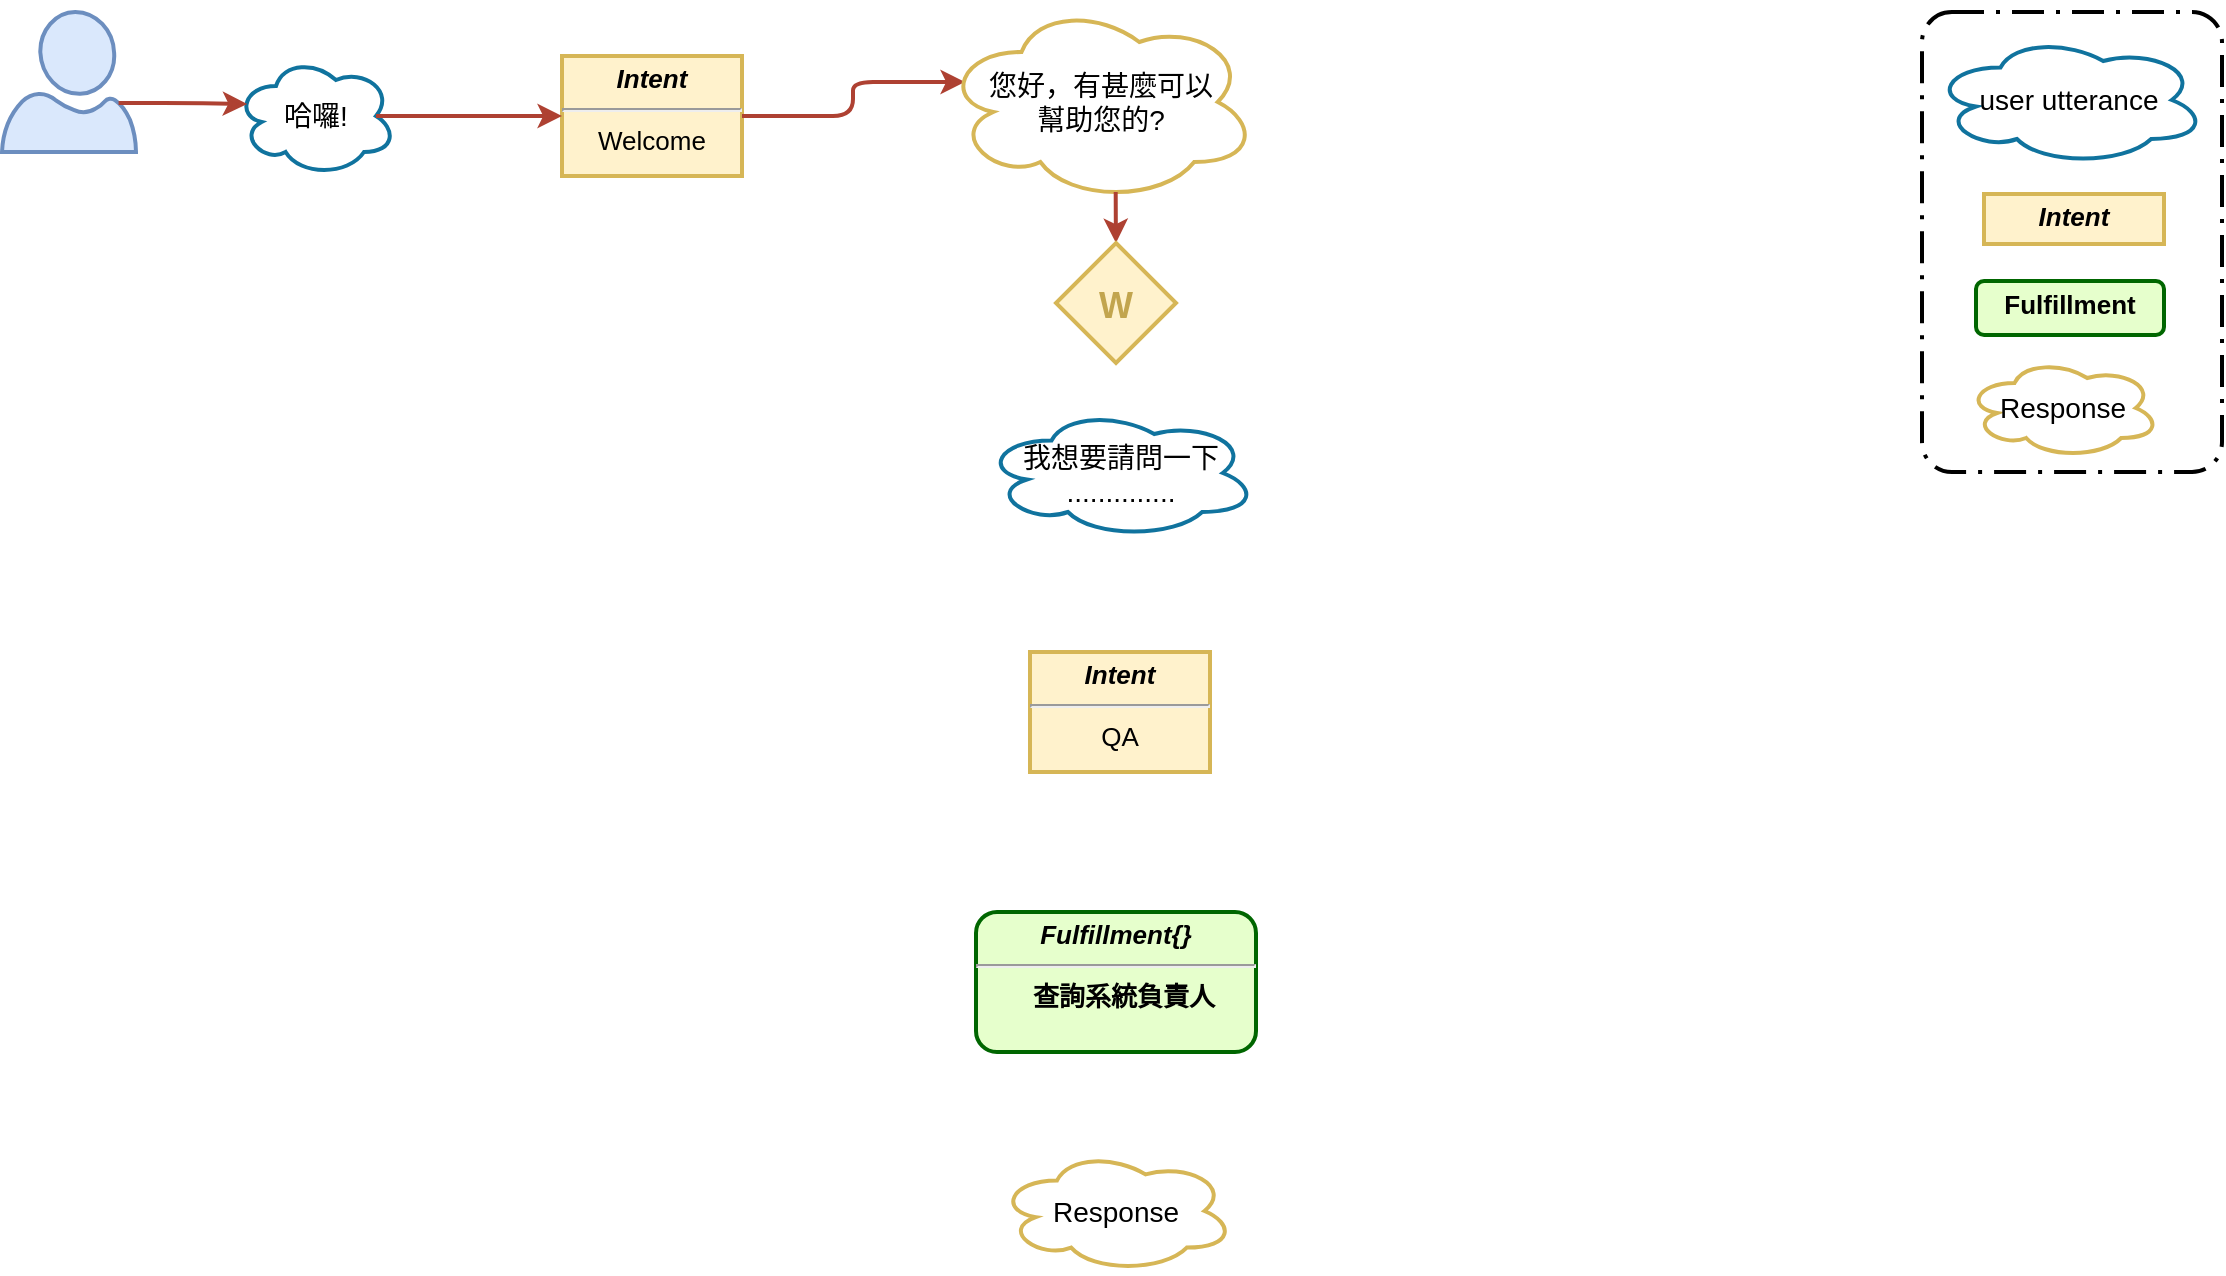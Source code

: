 <mxfile version="12.1.8" type="github" pages="4">
  <diagram id="rS_qZI41lQAe5zxoi_zx" name="whl_qa">
    <mxGraphModel dx="1108" dy="522" grid="1" gridSize="10" guides="1" tooltips="1" connect="1" arrows="1" fold="1" page="1" pageScale="1" pageWidth="1169" pageHeight="827" math="0" shadow="0">
      <root>
        <mxCell id="MBg1e8DsLjwRmy4zZQj9-0"/>
        <mxCell id="MBg1e8DsLjwRmy4zZQj9-1" parent="MBg1e8DsLjwRmy4zZQj9-0"/>
        <mxCell id="HQv46ei4Q6teHp4gMTtP-0" value="" style="rounded=1;arcSize=10;dashed=1;strokeColor=#000000;fillColor=none;gradientColor=none;dashPattern=8 3 1 3;strokeWidth=2;" parent="MBg1e8DsLjwRmy4zZQj9-1" vertex="1">
          <mxGeometry x="1000" y="20" width="150" height="230" as="geometry"/>
        </mxCell>
        <mxCell id="HQv46ei4Q6teHp4gMTtP-1" value="Response" style="ellipse;shape=cloud;whiteSpace=wrap;html=1;rounded=0;shadow=0;glass=0;comic=0;strokeColor=#D6B656;strokeWidth=2;fillColor=none;fontSize=14;" parent="MBg1e8DsLjwRmy4zZQj9-1" vertex="1">
          <mxGeometry x="1022" y="193" width="97" height="50" as="geometry"/>
        </mxCell>
        <mxCell id="HQv46ei4Q6teHp4gMTtP-2" value="&lt;p style=&quot;margin: 4px 0px 0px ; font-size: 13px&quot;&gt;&lt;b style=&quot;font-size: 13px&quot;&gt;&lt;i style=&quot;font-size: 13px&quot;&gt;Intent&lt;/i&gt;&lt;/b&gt;&lt;/p&gt;" style="verticalAlign=top;align=center;overflow=fill;fontSize=13;fontFamily=Helvetica;html=1;fillColor=#fff2cc;strokeColor=#d6b656;strokeWidth=2;" parent="MBg1e8DsLjwRmy4zZQj9-1" vertex="1">
          <mxGeometry x="1031" y="111" width="90" height="25" as="geometry"/>
        </mxCell>
        <mxCell id="HQv46ei4Q6teHp4gMTtP-3" value="&lt;p style=&quot;margin: 4px 0px 0px ; font-size: 13px&quot;&gt;&lt;strong style=&quot;font-size: 13px&quot;&gt;Fulfillment&lt;/strong&gt;&lt;/p&gt;" style="verticalAlign=middle;align=center;overflow=fill;fontSize=13;fontFamily=Helvetica;html=1;rounded=1;fontStyle=1;strokeWidth=2;fillColor=#E6FFCC;strokeColor=#006600;" parent="MBg1e8DsLjwRmy4zZQj9-1" vertex="1">
          <mxGeometry x="1027" y="154.5" width="94" height="27" as="geometry"/>
        </mxCell>
        <mxCell id="HQv46ei4Q6teHp4gMTtP-4" value="user utterance" style="ellipse;shape=cloud;whiteSpace=wrap;html=1;rounded=0;shadow=0;glass=0;comic=0;strokeColor=#10739e;strokeWidth=2;fillColor=none;fontSize=14;" parent="MBg1e8DsLjwRmy4zZQj9-1" vertex="1">
          <mxGeometry x="1005" y="31.5" width="137" height="65" as="geometry"/>
        </mxCell>
        <mxCell id="2CWKjtgeE618e0UvEoJd-0" value="" style="verticalLabelPosition=bottom;html=1;verticalAlign=top;align=center;strokeColor=#6c8ebf;fillColor=#dae8fc;shape=mxgraph.azure.user;strokeWidth=2;" parent="MBg1e8DsLjwRmy4zZQj9-1" vertex="1">
          <mxGeometry x="40" y="20" width="67" height="70" as="geometry"/>
        </mxCell>
        <mxCell id="2CWKjtgeE618e0UvEoJd-1" value="哈囉!" style="ellipse;shape=cloud;whiteSpace=wrap;html=1;rounded=0;shadow=0;glass=0;comic=0;strokeColor=#10739e;strokeWidth=2;fillColor=none;fontSize=14;" parent="MBg1e8DsLjwRmy4zZQj9-1" vertex="1">
          <mxGeometry x="157" y="42" width="80" height="60" as="geometry"/>
        </mxCell>
        <mxCell id="2CWKjtgeE618e0UvEoJd-2" value="" style="strokeColor=#AE4132;strokeWidth=2;exitX=0.87;exitY=0.65;exitDx=0;exitDy=0;rounded=1;edgeStyle=elbowEdgeStyle;fontSize=13;exitPerimeter=0;entryX=0.07;entryY=0.4;entryDx=0;entryDy=0;entryPerimeter=0;" parent="MBg1e8DsLjwRmy4zZQj9-1" source="2CWKjtgeE618e0UvEoJd-0" target="2CWKjtgeE618e0UvEoJd-1" edge="1">
          <mxGeometry width="100" height="100" relative="1" as="geometry">
            <mxPoint x="303" y="216" as="sourcePoint"/>
            <mxPoint x="150" y="66" as="targetPoint"/>
          </mxGeometry>
        </mxCell>
        <mxCell id="2CWKjtgeE618e0UvEoJd-3" value="&lt;p style=&quot;margin: 4px 0px 0px ; font-size: 13px&quot;&gt;&lt;b style=&quot;font-size: 13px&quot;&gt;&lt;i style=&quot;font-size: 13px&quot;&gt;Intent&lt;/i&gt;&lt;/b&gt;&lt;/p&gt;&lt;hr style=&quot;font-size: 13px&quot;&gt;&lt;div style=&quot;height: 2px ; font-size: 13px&quot;&gt;Welcome&lt;/div&gt;" style="verticalAlign=top;align=center;overflow=fill;fontSize=13;fontFamily=Helvetica;html=1;fillColor=#fff2cc;strokeColor=#d6b656;strokeWidth=2;" parent="MBg1e8DsLjwRmy4zZQj9-1" vertex="1">
          <mxGeometry x="320" y="42" width="90" height="60" as="geometry"/>
        </mxCell>
        <mxCell id="2CWKjtgeE618e0UvEoJd-4" value="" style="strokeColor=#AE4132;strokeWidth=2;entryX=0;entryY=0.5;entryDx=0;entryDy=0;rounded=1;edgeStyle=elbowEdgeStyle;fontSize=13;exitX=0.875;exitY=0.5;exitDx=0;exitDy=0;exitPerimeter=0;" parent="MBg1e8DsLjwRmy4zZQj9-1" source="2CWKjtgeE618e0UvEoJd-1" target="2CWKjtgeE618e0UvEoJd-3" edge="1">
          <mxGeometry width="100" height="100" relative="1" as="geometry">
            <mxPoint x="250" y="50" as="sourcePoint"/>
            <mxPoint x="312" y="59.5" as="targetPoint"/>
          </mxGeometry>
        </mxCell>
        <mxCell id="2CWKjtgeE618e0UvEoJd-5" value="" style="strokeColor=#AE4132;strokeWidth=2;exitX=1;exitY=0.5;exitDx=0;exitDy=0;entryX=0.07;entryY=0.4;entryDx=0;entryDy=0;rounded=1;edgeStyle=elbowEdgeStyle;fontSize=13;entryPerimeter=0;" parent="MBg1e8DsLjwRmy4zZQj9-1" source="2CWKjtgeE618e0UvEoJd-3" target="2CWKjtgeE618e0UvEoJd-6" edge="1">
          <mxGeometry width="100" height="100" relative="1" as="geometry">
            <mxPoint x="440" y="64" as="sourcePoint"/>
            <mxPoint x="512" y="64" as="targetPoint"/>
          </mxGeometry>
        </mxCell>
        <mxCell id="2CWKjtgeE618e0UvEoJd-6" value="您好，有甚麼可以&lt;br&gt;幫助您的?" style="ellipse;shape=cloud;whiteSpace=wrap;html=1;rounded=0;shadow=0;glass=0;comic=0;strokeColor=#D6B656;strokeWidth=2;fillColor=none;fontSize=14;" parent="MBg1e8DsLjwRmy4zZQj9-1" vertex="1">
          <mxGeometry x="510.5" y="15" width="157" height="100" as="geometry"/>
        </mxCell>
        <mxCell id="2CWKjtgeE618e0UvEoJd-7" value="" style="strokeColor=#AE4132;strokeWidth=2;exitX=0.55;exitY=0.95;exitDx=0;exitDy=0;entryX=0.5;entryY=0;entryDx=0;entryDy=0;rounded=1;edgeStyle=orthogonalEdgeStyle;fontSize=13;exitPerimeter=0;entryPerimeter=0;" parent="MBg1e8DsLjwRmy4zZQj9-1" source="2CWKjtgeE618e0UvEoJd-6" target="2CWKjtgeE618e0UvEoJd-8" edge="1">
          <mxGeometry width="100" height="100" relative="1" as="geometry">
            <mxPoint x="667.5" y="65" as="sourcePoint"/>
            <mxPoint x="597" y="156" as="targetPoint"/>
          </mxGeometry>
        </mxCell>
        <mxCell id="2CWKjtgeE618e0UvEoJd-8" value="&lt;p style=&quot;line-height: 100%; font-size: 18px;&quot;&gt;W&lt;/p&gt;" style="strokeWidth=2;html=1;shape=mxgraph.flowchart.decision;whiteSpace=wrap;shadow=0;fillColor=#fff2cc;fontSize=18;labelBorderColor=none;strokeColor=#d6b656;spacing=0;fontStyle=1;fontColor=#C2A54E;" parent="MBg1e8DsLjwRmy4zZQj9-1" vertex="1">
          <mxGeometry x="567" y="135.5" width="60" height="60" as="geometry"/>
        </mxCell>
        <mxCell id="pPeETfTvjZPfzdd3rKVB-0" value="我想要請問一下&lt;br&gt;.............." style="ellipse;shape=cloud;whiteSpace=wrap;html=1;rounded=0;shadow=0;glass=0;comic=0;strokeColor=#10739e;strokeWidth=2;fillColor=none;fontSize=14;" parent="MBg1e8DsLjwRmy4zZQj9-1" vertex="1">
          <mxGeometry x="530.5" y="218" width="137" height="65" as="geometry"/>
        </mxCell>
        <mxCell id="pPeETfTvjZPfzdd3rKVB-1" value="&lt;p style=&quot;margin: 4px 0px 0px ; font-size: 13px&quot;&gt;&lt;b style=&quot;font-size: 13px&quot;&gt;&lt;i style=&quot;font-size: 13px&quot;&gt;Intent&lt;/i&gt;&lt;/b&gt;&lt;/p&gt;&lt;hr style=&quot;font-size: 13px&quot;&gt;&lt;div style=&quot;height: 2px ; font-size: 13px&quot;&gt;QA&lt;/div&gt;" style="verticalAlign=top;align=center;overflow=fill;fontSize=13;fontFamily=Helvetica;html=1;fillColor=#fff2cc;strokeColor=#d6b656;strokeWidth=2;" parent="MBg1e8DsLjwRmy4zZQj9-1" vertex="1">
          <mxGeometry x="554" y="340" width="90" height="60" as="geometry"/>
        </mxCell>
        <mxCell id="B0rTiA6wy2Nm3J5O5Eux-0" value="&lt;p style=&quot;margin: 4px 0px 0px ; font-size: 13px&quot;&gt;&lt;strong style=&quot;font-size: 13px&quot;&gt;&lt;i&gt;Fulfillment{}&lt;/i&gt;&lt;/strong&gt;&lt;/p&gt;&lt;hr style=&quot;font-size: 13px&quot;&gt;&lt;p style=&quot;margin: 0px 0px 0px 8px ; font-size: 13px&quot;&gt;查詢系統負責人&lt;/p&gt;" style="verticalAlign=middle;align=center;overflow=fill;fontSize=13;fontFamily=Helvetica;html=1;rounded=1;fontStyle=1;strokeWidth=2;fillColor=#E6FFCC;strokeColor=#006600;" parent="MBg1e8DsLjwRmy4zZQj9-1" vertex="1">
          <mxGeometry x="527" y="470" width="140" height="70" as="geometry"/>
        </mxCell>
        <mxCell id="B0rTiA6wy2Nm3J5O5Eux-1" value="Response" style="ellipse;shape=cloud;whiteSpace=wrap;html=1;rounded=0;shadow=0;glass=0;comic=0;strokeColor=#D6B656;strokeWidth=2;fillColor=none;fontSize=14;" parent="MBg1e8DsLjwRmy4zZQj9-1" vertex="1">
          <mxGeometry x="538" y="589" width="118" height="61" as="geometry"/>
        </mxCell>
      </root>
    </mxGraphModel>
  </diagram>
  <diagram name="system_pic" id="c7558073-3199-34d8-9f00-42111426c3f3">
    <mxGraphModel dx="1110" dy="804" grid="1" gridSize="10" guides="1" tooltips="1" connect="1" arrows="1" fold="1" page="1" pageScale="1" pageWidth="1169" pageHeight="827" background="#ffffff" math="0" shadow="0">
      <root>
        <mxCell id="0"/>
        <mxCell id="1" parent="0"/>
        <mxCell id="UQ71u5e0_fnWOc4kWjcs-3" value="" style="rounded=1;arcSize=10;dashed=1;strokeColor=#000000;fillColor=#E6E6E6;gradientColor=none;strokeWidth=2;glass=0;opacity=35;" parent="1" vertex="1">
          <mxGeometry x="795" y="240" width="175" height="480" as="geometry"/>
        </mxCell>
        <mxCell id="UQ71u5e0_fnWOc4kWjcs-1" value="" style="rounded=1;arcSize=10;dashed=1;strokeColor=#000000;fillColor=#E6E6E6;gradientColor=none;strokeWidth=2;glass=0;opacity=35;" parent="1" vertex="1">
          <mxGeometry x="37" y="290" width="163" height="210" as="geometry"/>
        </mxCell>
        <mxCell id="UULcr4wzxz8fVeq9J12U-1" value="" style="verticalLabelPosition=bottom;html=1;verticalAlign=top;align=center;strokeColor=#6c8ebf;fillColor=#dae8fc;shape=mxgraph.azure.user;strokeWidth=2;" parent="1" vertex="1">
          <mxGeometry x="40" y="20" width="67" height="70" as="geometry"/>
        </mxCell>
        <mxCell id="UULcr4wzxz8fVeq9J12U-2" value="哈囉!" style="ellipse;shape=cloud;whiteSpace=wrap;html=1;rounded=0;shadow=0;glass=0;comic=0;strokeColor=#10739e;strokeWidth=2;fillColor=none;fontSize=14;" parent="1" vertex="1">
          <mxGeometry x="157" y="42" width="80" height="60" as="geometry"/>
        </mxCell>
        <mxCell id="UULcr4wzxz8fVeq9J12U-3" value="" style="strokeColor=#AE4132;strokeWidth=2;exitX=0.87;exitY=0.65;exitDx=0;exitDy=0;rounded=1;edgeStyle=elbowEdgeStyle;fontSize=13;exitPerimeter=0;entryX=0.07;entryY=0.4;entryDx=0;entryDy=0;entryPerimeter=0;" parent="1" source="UULcr4wzxz8fVeq9J12U-1" target="UULcr4wzxz8fVeq9J12U-2" edge="1">
          <mxGeometry width="100" height="100" relative="1" as="geometry">
            <mxPoint x="303" y="216" as="sourcePoint"/>
            <mxPoint x="150" y="66" as="targetPoint"/>
          </mxGeometry>
        </mxCell>
        <mxCell id="UULcr4wzxz8fVeq9J12U-4" value="&lt;p style=&quot;margin: 4px 0px 0px ; font-size: 13px&quot;&gt;&lt;b style=&quot;font-size: 13px&quot;&gt;&lt;i style=&quot;font-size: 13px&quot;&gt;Intent&lt;/i&gt;&lt;/b&gt;&lt;/p&gt;&lt;hr style=&quot;font-size: 13px&quot;&gt;&lt;div style=&quot;height: 2px ; font-size: 13px&quot;&gt;Welcome&lt;/div&gt;" style="verticalAlign=top;align=center;overflow=fill;fontSize=13;fontFamily=Helvetica;html=1;fillColor=#fff2cc;strokeColor=#d6b656;strokeWidth=2;" parent="1" vertex="1">
          <mxGeometry x="320" y="42" width="90" height="60" as="geometry"/>
        </mxCell>
        <mxCell id="UULcr4wzxz8fVeq9J12U-5" value="" style="strokeColor=#AE4132;strokeWidth=2;entryX=0;entryY=0.5;entryDx=0;entryDy=0;rounded=1;edgeStyle=elbowEdgeStyle;fontSize=13;exitX=0.875;exitY=0.5;exitDx=0;exitDy=0;exitPerimeter=0;" parent="1" source="UULcr4wzxz8fVeq9J12U-2" target="UULcr4wzxz8fVeq9J12U-4" edge="1">
          <mxGeometry width="100" height="100" relative="1" as="geometry">
            <mxPoint x="250" y="50" as="sourcePoint"/>
            <mxPoint x="312" y="59.5" as="targetPoint"/>
          </mxGeometry>
        </mxCell>
        <mxCell id="UULcr4wzxz8fVeq9J12U-6" value="" style="strokeColor=#AE4132;strokeWidth=2;exitX=1;exitY=0.5;exitDx=0;exitDy=0;entryX=0.07;entryY=0.4;entryDx=0;entryDy=0;rounded=1;edgeStyle=elbowEdgeStyle;fontSize=13;entryPerimeter=0;" parent="1" source="UULcr4wzxz8fVeq9J12U-4" target="UULcr4wzxz8fVeq9J12U-7" edge="1">
          <mxGeometry width="100" height="100" relative="1" as="geometry">
            <mxPoint x="440" y="64" as="sourcePoint"/>
            <mxPoint x="512" y="64" as="targetPoint"/>
          </mxGeometry>
        </mxCell>
        <mxCell id="UULcr4wzxz8fVeq9J12U-7" value="您好，有甚麼可以&lt;br&gt;幫助您的?" style="ellipse;shape=cloud;whiteSpace=wrap;html=1;rounded=0;shadow=0;glass=0;comic=0;strokeColor=#D6B656;strokeWidth=2;fillColor=none;fontSize=14;" parent="1" vertex="1">
          <mxGeometry x="510.5" y="15" width="157" height="100" as="geometry"/>
        </mxCell>
        <mxCell id="UULcr4wzxz8fVeq9J12U-8" value="" style="strokeColor=#AE4132;strokeWidth=2;exitX=0.55;exitY=0.95;exitDx=0;exitDy=0;entryX=0.5;entryY=0;entryDx=0;entryDy=0;rounded=1;edgeStyle=orthogonalEdgeStyle;fontSize=13;exitPerimeter=0;entryPerimeter=0;" parent="1" source="UULcr4wzxz8fVeq9J12U-7" target="46jpjzDpluu7MBixXLCP-1" edge="1">
          <mxGeometry width="100" height="100" relative="1" as="geometry">
            <mxPoint x="667.5" y="65" as="sourcePoint"/>
            <mxPoint x="597" y="156" as="targetPoint"/>
          </mxGeometry>
        </mxCell>
        <mxCell id="46jpjzDpluu7MBixXLCP-1" value="&lt;p style=&quot;line-height: 100%; font-size: 18px;&quot;&gt;W&lt;/p&gt;" style="strokeWidth=2;html=1;shape=mxgraph.flowchart.decision;whiteSpace=wrap;shadow=0;fillColor=#fff2cc;fontSize=18;labelBorderColor=none;strokeColor=#d6b656;spacing=0;fontStyle=1;fontColor=#C2A54E;" parent="1" vertex="1">
          <mxGeometry x="567" y="135.5" width="60" height="60" as="geometry"/>
        </mxCell>
        <mxCell id="WND-GHuz35NAi_lxnwUk-1" value="&lt;p style=&quot;margin: 4px 0px 0px ; font-size: 13px&quot;&gt;&lt;b style=&quot;font-size: 13px&quot;&gt;&lt;i style=&quot;font-size: 13px&quot;&gt;Intent&lt;/i&gt;&lt;/b&gt;&lt;/p&gt;&lt;hr style=&quot;font-size: 13px&quot;&gt;&lt;div style=&quot;height: 2px ; font-size: 13px&quot;&gt;查詢系統負責人&lt;/div&gt;" style="verticalAlign=top;align=center;overflow=fill;fontSize=13;fontFamily=Helvetica;html=1;fillColor=#fff2cc;strokeColor=#d6b656;gradientColor=none;strokeWidth=2;" parent="1" vertex="1">
          <mxGeometry x="221" y="240" width="117" height="60" as="geometry"/>
        </mxCell>
        <mxCell id="WND-GHuz35NAi_lxnwUk-2" value="&lt;p style=&quot;line-height: 100%&quot;&gt;&lt;br&gt;&lt;/p&gt;" style="strokeWidth=2;html=1;shape=mxgraph.flowchart.decision;whiteSpace=wrap;shadow=0;fillColor=#fad9d5;fontSize=13;labelBorderColor=none;strokeColor=#ae4132;spacing=0;" parent="1" vertex="1">
          <mxGeometry x="250" y="360" width="60" height="60" as="geometry"/>
        </mxCell>
        <mxCell id="WND-GHuz35NAi_lxnwUk-3" value="" style="strokeColor=#990000;strokeWidth=2;exitX=0.5;exitY=1;exitDx=0;exitDy=0;entryX=0.5;entryY=0;entryDx=0;entryDy=0;rounded=1;edgeStyle=elbowEdgeStyle;elbow=vertical;fontSize=13;entryPerimeter=0;" parent="1" source="WND-GHuz35NAi_lxnwUk-1" target="WND-GHuz35NAi_lxnwUk-2" edge="1">
          <mxGeometry width="100" height="100" relative="1" as="geometry">
            <mxPoint x="150" y="380" as="sourcePoint"/>
            <mxPoint x="420" y="560" as="targetPoint"/>
          </mxGeometry>
        </mxCell>
        <mxCell id="WND-GHuz35NAi_lxnwUk-4" value="&lt;p style=&quot;margin: 4px 0px 0px ; font-size: 13px&quot;&gt;&lt;strong style=&quot;font-size: 13px&quot;&gt;&lt;i&gt;Fulfillment{}&lt;/i&gt;&lt;/strong&gt;&lt;/p&gt;&lt;hr style=&quot;font-size: 13px&quot;&gt;&lt;p style=&quot;margin: 0px 0px 0px 8px ; font-size: 13px&quot;&gt;查詢系統負責人&lt;/p&gt;" style="verticalAlign=middle;align=center;overflow=fill;fontSize=13;fontFamily=Helvetica;html=1;rounded=1;fontStyle=1;strokeWidth=2;fillColor=#E6FFCC;strokeColor=#006600;" parent="1" vertex="1">
          <mxGeometry x="210" y="470" width="140" height="70" as="geometry"/>
        </mxCell>
        <mxCell id="WND-GHuz35NAi_lxnwUk-5" value="" style="strokeColor=#990000;strokeWidth=2;exitX=0.5;exitY=1;exitDx=0;exitDy=0;entryX=0.5;entryY=0;entryDx=0;entryDy=0;rounded=1;edgeStyle=elbowEdgeStyle;elbow=vertical;fontSize=13;exitPerimeter=0;" parent="1" source="WND-GHuz35NAi_lxnwUk-2" target="WND-GHuz35NAi_lxnwUk-4" edge="1">
          <mxGeometry width="100" height="100" relative="1" as="geometry">
            <mxPoint x="440" y="480" as="sourcePoint"/>
            <mxPoint x="440" y="570" as="targetPoint"/>
          </mxGeometry>
        </mxCell>
        <mxCell id="WND-GHuz35NAi_lxnwUk-6" value="&lt;b&gt;&lt;font style=&quot;font-size: 15px&quot;&gt;Yes&lt;/font&gt;&lt;/b&gt;" style="text;html=1;resizable=0;autosize=1;align=center;verticalAlign=middle;points=[];fillColor=none;strokeColor=none;rounded=0;shadow=0;fontSize=13;fontColor=#AE4132;" parent="1" vertex="1">
          <mxGeometry x="280" y="430" width="40" height="20" as="geometry"/>
        </mxCell>
        <mxCell id="WND-GHuz35NAi_lxnwUk-7" value="&lt;span style=&quot;font-size: 14px&quot;&gt;sys code?&lt;/span&gt;" style="text;html=1;resizable=0;autosize=1;align=center;verticalAlign=middle;points=[];fillColor=none;strokeColor=none;rounded=0;shadow=0;fontSize=13;fontStyle=0;fontColor=#AE4132;" parent="1" vertex="1">
          <mxGeometry x="288" y="340" width="80" height="20" as="geometry"/>
        </mxCell>
        <mxCell id="WND-GHuz35NAi_lxnwUk-8" value="" style="strokeColor=#990000;strokeWidth=2;exitX=0;exitY=0.5;exitDx=0;exitDy=0;rounded=1;edgeStyle=elbowEdgeStyle;elbow=vertical;fontSize=13;exitPerimeter=0;" parent="1" source="WND-GHuz35NAi_lxnwUk-2" edge="1">
          <mxGeometry width="100" height="100" relative="1" as="geometry">
            <mxPoint x="290" y="290" as="sourcePoint"/>
            <mxPoint x="180" y="390" as="targetPoint"/>
          </mxGeometry>
        </mxCell>
        <mxCell id="WND-GHuz35NAi_lxnwUk-9" value="&lt;b&gt;&lt;font style=&quot;font-size: 15px&quot;&gt;No&lt;/font&gt;&lt;/b&gt;" style="text;html=1;resizable=0;autosize=1;align=center;verticalAlign=middle;points=[];fillColor=none;strokeColor=none;rounded=0;shadow=0;fontSize=13;fontColor=#AE4132;" parent="1" vertex="1">
          <mxGeometry x="220" y="394" width="40" height="20" as="geometry"/>
        </mxCell>
        <mxCell id="WND-GHuz35NAi_lxnwUk-10" value="&amp;nbsp;我想要查&lt;br&gt;系統負責人" style="ellipse;shape=cloud;whiteSpace=wrap;html=1;rounded=0;shadow=0;glass=0;comic=0;strokeColor=#10739e;strokeWidth=2;fillColor=none;fontSize=14;" parent="1" vertex="1">
          <mxGeometry x="197" y="130" width="150" height="90" as="geometry"/>
        </mxCell>
        <mxCell id="WND-GHuz35NAi_lxnwUk-11" value="" style="strokeColor=#990000;strokeWidth=2;exitX=0.55;exitY=0.95;exitDx=0;exitDy=0;entryX=0.5;entryY=0;entryDx=0;entryDy=0;rounded=1;edgeStyle=elbowEdgeStyle;elbow=vertical;fontSize=13;exitPerimeter=0;" parent="1" source="WND-GHuz35NAi_lxnwUk-10" target="WND-GHuz35NAi_lxnwUk-1" edge="1">
          <mxGeometry width="100" height="100" relative="1" as="geometry">
            <mxPoint x="290" y="350" as="sourcePoint"/>
            <mxPoint x="290" y="460" as="targetPoint"/>
          </mxGeometry>
        </mxCell>
        <mxCell id="WND-GHuz35NAi_lxnwUk-12" value="請問是哪個&lt;br&gt;系統?" style="ellipse;shape=cloud;whiteSpace=wrap;html=1;rounded=0;shadow=0;glass=0;comic=0;strokeColor=#D6B656;strokeWidth=2;fillColor=none;fontSize=14;" parent="1" vertex="1">
          <mxGeometry x="57" y="355" width="130" height="71" as="geometry"/>
        </mxCell>
        <mxCell id="WND-GHuz35NAi_lxnwUk-13" value="" style="strokeColor=#990000;strokeWidth=2;exitX=0.55;exitY=0.95;exitDx=0;exitDy=0;entryX=0.6;entryY=0;entryDx=0;entryDy=0;rounded=1;edgeStyle=elbowEdgeStyle;elbow=vertical;fontSize=13;exitPerimeter=0;entryPerimeter=0;" parent="1" source="WND-GHuz35NAi_lxnwUk-12" target="WND-GHuz35NAi_lxnwUk-17" edge="1">
          <mxGeometry width="100" height="100" relative="1" as="geometry">
            <mxPoint x="46.5" y="497.5" as="sourcePoint"/>
            <mxPoint x="129" y="456" as="targetPoint"/>
          </mxGeometry>
        </mxCell>
        <mxCell id="WND-GHuz35NAi_lxnwUk-14" value="CMS系統負責則人是：&lt;br&gt;GRACE LIU&lt;br&gt;ALLEN YU&lt;br&gt;請問是否幫您將問題轉給&lt;br&gt;系統負責人？" style="ellipse;shape=cloud;whiteSpace=wrap;html=1;rounded=0;shadow=0;glass=0;comic=0;strokeColor=#D6B656;strokeWidth=2;fillColor=none;fontSize=14;" parent="1" vertex="1">
          <mxGeometry x="35" y="561" width="220" height="130" as="geometry"/>
        </mxCell>
        <mxCell id="WND-GHuz35NAi_lxnwUk-15" value="" style="strokeColor=#990000;strokeWidth=2;exitX=0.5;exitY=1;exitDx=0;exitDy=0;entryX=0.513;entryY=0.078;entryDx=0;entryDy=0;rounded=1;edgeStyle=elbowEdgeStyle;elbow=vertical;fontSize=13;entryPerimeter=0;" parent="1" source="WND-GHuz35NAi_lxnwUk-4" target="WND-GHuz35NAi_lxnwUk-14" edge="1">
          <mxGeometry width="100" height="100" relative="1" as="geometry">
            <mxPoint x="493" y="525" as="sourcePoint"/>
            <mxPoint x="480" y="569" as="targetPoint"/>
          </mxGeometry>
        </mxCell>
        <mxCell id="WND-GHuz35NAi_lxnwUk-16" value="" style="strokeColor=#AE4132;strokeWidth=2;exitX=0;exitY=0.5;exitDx=0;exitDy=0;edgeStyle=orthogonalEdgeStyle;elbow=vertical;fontSize=13;jumpStyle=none;comic=0;rounded=1;" parent="1" source="WND-GHuz35NAi_lxnwUk-17" edge="1">
          <mxGeometry width="100" height="100" relative="1" as="geometry">
            <mxPoint x="99" y="446" as="sourcePoint"/>
            <mxPoint x="280" y="360" as="targetPoint"/>
            <Array as="points">
              <mxPoint x="50" y="466"/>
              <mxPoint x="50" y="320"/>
              <mxPoint x="280" y="320"/>
            </Array>
          </mxGeometry>
        </mxCell>
        <mxCell id="WND-GHuz35NAi_lxnwUk-17" value="CMS" style="rounded=0;whiteSpace=wrap;html=1;strokeWidth=1;fontSize=13;fillColor=#dae8fc;strokeColor=#6c8ebf;fontColor=#000000;" parent="1" vertex="1">
          <mxGeometry x="81" y="451" width="80" height="30" as="geometry"/>
        </mxCell>
        <mxCell id="WND-GHuz35NAi_lxnwUk-18" value="" style="strokeColor=#990000;strokeWidth=2;exitX=0.875;exitY=0.5;exitDx=0;exitDy=0;rounded=1;edgeStyle=orthogonalEdgeStyle;elbow=vertical;fontSize=13;exitPerimeter=0;entryX=0;entryY=0.5;entryDx=0;entryDy=0;entryPerimeter=0;" parent="1" source="WND-GHuz35NAi_lxnwUk-14" target="E_rGvpwOMSvOUPzh0rm--2" edge="1">
          <mxGeometry width="100" height="100" relative="1" as="geometry">
            <mxPoint x="534" y="592.5" as="sourcePoint"/>
            <mxPoint x="270" y="700" as="targetPoint"/>
            <Array as="points"/>
          </mxGeometry>
        </mxCell>
        <mxCell id="WND-GHuz35NAi_lxnwUk-19" value="&lt;p style=&quot;line-height: 100%; font-size: 18px;&quot;&gt;W&lt;/p&gt;" style="strokeWidth=2;html=1;shape=mxgraph.flowchart.decision;whiteSpace=wrap;shadow=0;fillColor=#fff2cc;fontSize=18;labelBorderColor=none;strokeColor=#d6b656;spacing=0;fontStyle=1;fontColor=#C2A54E;" parent="1" vertex="1">
          <mxGeometry x="235.5" y="722" width="60" height="60" as="geometry"/>
        </mxCell>
        <mxCell id="qLVZKGaKp2njGoYdbKV3-1" value="" style="edgeStyle=orthogonalEdgeStyle;rounded=1;orthogonalLoop=1;jettySize=auto;html=1;fontSize=13;strokeColor=#990000;strokeWidth=2;" parent="1" source="E_rGvpwOMSvOUPzh0rm--1" target="yYg9ebC0nji1FcP7OP8K-6" edge="1">
          <mxGeometry relative="1" as="geometry"/>
        </mxCell>
        <mxCell id="E_rGvpwOMSvOUPzh0rm--1" value="&lt;p style=&quot;margin: 4px 0px 0px ; font-size: 13px&quot;&gt;&lt;b style=&quot;font-size: 13px&quot;&gt;&lt;i style=&quot;font-size: 13px&quot;&gt;following-Intent&lt;/i&gt;&lt;/b&gt;&lt;/p&gt;&lt;hr style=&quot;font-size: 13px&quot;&gt;&lt;div style=&quot;height: 2px ; font-size: 13px&quot;&gt;轉達問題&lt;/div&gt;" style="verticalAlign=top;align=center;overflow=fill;fontSize=13;fontFamily=Helvetica;html=1;fillColor=#fff2cc;strokeColor=#d6b656;gradientColor=none;strokeWidth=2;" parent="1" vertex="1">
          <mxGeometry x="630" y="242" width="117" height="60" as="geometry"/>
        </mxCell>
        <mxCell id="E_rGvpwOMSvOUPzh0rm--2" value="&lt;p style=&quot;line-height: 100%&quot;&gt;&lt;br&gt;&lt;/p&gt;" style="strokeWidth=2;html=1;shape=mxgraph.flowchart.decision;whiteSpace=wrap;shadow=0;fillColor=#fad9d5;fontSize=13;labelBorderColor=none;strokeColor=#ae4132;spacing=0;" parent="1" vertex="1">
          <mxGeometry x="290" y="596" width="60" height="60" as="geometry"/>
        </mxCell>
        <mxCell id="E_rGvpwOMSvOUPzh0rm--4" value="&lt;b&gt;&lt;font style=&quot;font-size: 15px&quot;&gt;No&lt;/font&gt;&lt;/b&gt;" style="text;html=1;resizable=0;autosize=1;align=center;verticalAlign=middle;points=[];fillColor=none;strokeColor=none;rounded=0;shadow=0;fontSize=13;fontColor=#AE4132;" parent="1" vertex="1">
          <mxGeometry x="320" y="666" width="40" height="20" as="geometry"/>
        </mxCell>
        <mxCell id="E_rGvpwOMSvOUPzh0rm--5" value="&lt;b&gt;&lt;font style=&quot;font-size: 15px&quot;&gt;Yes&lt;/font&gt;&lt;/b&gt;" style="text;html=1;resizable=0;autosize=1;align=center;verticalAlign=middle;points=[];fillColor=none;strokeColor=none;rounded=0;shadow=0;fontSize=13;fontColor=#AE4132;" parent="1" vertex="1">
          <mxGeometry x="350" y="606" width="40" height="20" as="geometry"/>
        </mxCell>
        <mxCell id="E_rGvpwOMSvOUPzh0rm--6" value="" style="strokeColor=#990000;strokeWidth=2;exitX=0;exitY=0.5;exitDx=0;exitDy=0;rounded=1;edgeStyle=orthogonalEdgeStyle;elbow=vertical;fontSize=13;exitPerimeter=0;entryX=0.96;entryY=0.7;entryDx=0;entryDy=0;entryPerimeter=0;" parent="1" source="46jpjzDpluu7MBixXLCP-1" target="WND-GHuz35NAi_lxnwUk-10" edge="1">
          <mxGeometry width="100" height="100" relative="1" as="geometry">
            <mxPoint x="660" y="591" as="sourcePoint"/>
            <mxPoint x="804" y="336" as="targetPoint"/>
            <Array as="points">
              <mxPoint x="457" y="166"/>
              <mxPoint x="457" y="193"/>
            </Array>
          </mxGeometry>
        </mxCell>
        <mxCell id="E_rGvpwOMSvOUPzh0rm--7" value="" style="strokeColor=#990000;strokeWidth=2;exitX=0.5;exitY=1;exitDx=0;exitDy=0;rounded=1;edgeStyle=orthogonalEdgeStyle;elbow=vertical;fontSize=13;exitPerimeter=0;entryX=0.25;entryY=0.25;entryDx=0;entryDy=0;entryPerimeter=0;" parent="1" source="E_rGvpwOMSvOUPzh0rm--2" target="E_rGvpwOMSvOUPzh0rm--8" edge="1">
          <mxGeometry width="100" height="100" relative="1" as="geometry">
            <mxPoint x="375" y="711.5" as="sourcePoint"/>
            <mxPoint x="320" y="700" as="targetPoint"/>
            <Array as="points"/>
          </mxGeometry>
        </mxCell>
        <mxCell id="E_rGvpwOMSvOUPzh0rm--8" value="好的！希望再次&lt;br&gt;為您服務" style="ellipse;shape=cloud;whiteSpace=wrap;html=1;rounded=0;shadow=0;glass=0;comic=0;strokeColor=#D6B656;strokeWidth=2;fillColor=none;fontSize=14;" parent="1" vertex="1">
          <mxGeometry x="347" y="656" width="143" height="90" as="geometry"/>
        </mxCell>
        <mxCell id="E_rGvpwOMSvOUPzh0rm--9" value="" style="strokeColor=#990000;strokeWidth=2;exitX=1;exitY=0.5;exitDx=0;exitDy=0;rounded=1;edgeStyle=orthogonalEdgeStyle;fontSize=13;exitPerimeter=0;entryX=0.5;entryY=0;entryDx=0;entryDy=0;" parent="1" source="E_rGvpwOMSvOUPzh0rm--2" target="E_rGvpwOMSvOUPzh0rm--1" edge="1">
          <mxGeometry width="100" height="100" relative="1" as="geometry">
            <mxPoint x="390" y="619.5" as="sourcePoint"/>
            <mxPoint x="452" y="619.5" as="targetPoint"/>
            <Array as="points">
              <mxPoint x="500" y="626"/>
              <mxPoint x="500" y="210"/>
              <mxPoint x="689" y="210"/>
            </Array>
          </mxGeometry>
        </mxCell>
        <mxCell id="E_rGvpwOMSvOUPzh0rm--12" value="" style="strokeColor=#990000;strokeWidth=2;exitX=0.13;exitY=0.77;exitDx=0;exitDy=0;rounded=1;edgeStyle=orthogonalEdgeStyle;elbow=vertical;fontSize=13;exitPerimeter=0;entryX=1;entryY=0.5;entryDx=0;entryDy=0;entryPerimeter=0;" parent="1" source="E_rGvpwOMSvOUPzh0rm--8" target="WND-GHuz35NAi_lxnwUk-19" edge="1">
          <mxGeometry width="100" height="100" relative="1" as="geometry">
            <mxPoint x="552" y="728" as="sourcePoint"/>
            <mxPoint x="589" y="764" as="targetPoint"/>
            <Array as="points"/>
          </mxGeometry>
        </mxCell>
        <mxCell id="yYg9ebC0nji1FcP7OP8K-1" value="" style="rounded=1;arcSize=10;dashed=1;strokeColor=#000000;fillColor=none;gradientColor=none;dashPattern=8 3 1 3;strokeWidth=2;" parent="1" vertex="1">
          <mxGeometry x="1000" y="20" width="150" height="230" as="geometry"/>
        </mxCell>
        <mxCell id="yYg9ebC0nji1FcP7OP8K-2" value="Response" style="ellipse;shape=cloud;whiteSpace=wrap;html=1;rounded=0;shadow=0;glass=0;comic=0;strokeColor=#D6B656;strokeWidth=2;fillColor=none;fontSize=14;" parent="1" vertex="1">
          <mxGeometry x="1022" y="193" width="97" height="50" as="geometry"/>
        </mxCell>
        <mxCell id="yYg9ebC0nji1FcP7OP8K-3" value="&lt;p style=&quot;margin: 4px 0px 0px ; font-size: 13px&quot;&gt;&lt;b style=&quot;font-size: 13px&quot;&gt;&lt;i style=&quot;font-size: 13px&quot;&gt;Intent&lt;/i&gt;&lt;/b&gt;&lt;/p&gt;" style="verticalAlign=top;align=center;overflow=fill;fontSize=13;fontFamily=Helvetica;html=1;fillColor=#fff2cc;strokeColor=#d6b656;strokeWidth=2;" parent="1" vertex="1">
          <mxGeometry x="1031" y="111" width="90" height="25" as="geometry"/>
        </mxCell>
        <mxCell id="yYg9ebC0nji1FcP7OP8K-4" value="&lt;p style=&quot;margin: 4px 0px 0px ; font-size: 13px&quot;&gt;&lt;strong style=&quot;font-size: 13px&quot;&gt;Fulfillment&lt;/strong&gt;&lt;/p&gt;" style="verticalAlign=middle;align=center;overflow=fill;fontSize=13;fontFamily=Helvetica;html=1;rounded=1;fontStyle=1;strokeWidth=2;fillColor=#E6FFCC;strokeColor=#006600;" parent="1" vertex="1">
          <mxGeometry x="1027" y="154.5" width="94" height="27" as="geometry"/>
        </mxCell>
        <mxCell id="yYg9ebC0nji1FcP7OP8K-5" value="user utterance" style="ellipse;shape=cloud;whiteSpace=wrap;html=1;rounded=0;shadow=0;glass=0;comic=0;strokeColor=#10739e;strokeWidth=2;fillColor=none;fontSize=14;" parent="1" vertex="1">
          <mxGeometry x="1005" y="31.5" width="137" height="65" as="geometry"/>
        </mxCell>
        <mxCell id="qLVZKGaKp2njGoYdbKV3-3" value="" style="edgeStyle=orthogonalEdgeStyle;rounded=1;orthogonalLoop=1;jettySize=auto;html=1;fontSize=13;strokeColor=#990000;strokeWidth=2;entryX=0.5;entryY=0;entryDx=0;entryDy=0;" parent="1" source="yYg9ebC0nji1FcP7OP8K-6" target="yYg9ebC0nji1FcP7OP8K-31" edge="1">
          <mxGeometry relative="1" as="geometry">
            <mxPoint x="688.5" y="496" as="targetPoint"/>
          </mxGeometry>
        </mxCell>
        <mxCell id="qLVZKGaKp2njGoYdbKV3-7" value="" style="edgeStyle=orthogonalEdgeStyle;rounded=1;orthogonalLoop=1;jettySize=auto;html=1;fontSize=13;strokeColor=#990000;strokeWidth=2;entryX=0.4;entryY=0.1;entryDx=0;entryDy=0;entryPerimeter=0;" parent="1" source="yYg9ebC0nji1FcP7OP8K-6" target="yYg9ebC0nji1FcP7OP8K-7" edge="1">
          <mxGeometry relative="1" as="geometry">
            <mxPoint x="798.5" y="386" as="targetPoint"/>
            <Array as="points">
              <mxPoint x="770" y="386"/>
              <mxPoint x="770" y="282"/>
              <mxPoint x="833" y="282"/>
            </Array>
          </mxGeometry>
        </mxCell>
        <mxCell id="yYg9ebC0nji1FcP7OP8K-6" value="&lt;p style=&quot;line-height: 100%&quot;&gt;&lt;br&gt;&lt;/p&gt;" style="strokeWidth=2;html=1;shape=mxgraph.flowchart.decision;whiteSpace=wrap;shadow=0;fillColor=#fad9d5;fontSize=13;labelBorderColor=none;strokeColor=#ae4132;spacing=0;" parent="1" vertex="1">
          <mxGeometry x="658.5" y="356" width="60" height="60" as="geometry"/>
        </mxCell>
        <mxCell id="yYg9ebC0nji1FcP7OP8K-7" value="請問您的&lt;br&gt;員工編號？" style="ellipse;shape=cloud;whiteSpace=wrap;html=1;rounded=0;shadow=0;glass=0;comic=0;strokeColor=#D6B656;strokeWidth=2;fillColor=none;fontSize=14;" parent="1" vertex="1">
          <mxGeometry x="801" y="301" width="130" height="71" as="geometry"/>
        </mxCell>
        <mxCell id="yYg9ebC0nji1FcP7OP8K-8" value="" style="strokeColor=#990000;strokeWidth=2;exitX=0.55;exitY=0.95;exitDx=0;exitDy=0;entryX=0.5;entryY=0;entryDx=0;entryDy=0;rounded=1;edgeStyle=elbowEdgeStyle;elbow=vertical;fontSize=13;exitPerimeter=0;" parent="1" source="yYg9ebC0nji1FcP7OP8K-7" target="yYg9ebC0nji1FcP7OP8K-9" edge="1">
          <mxGeometry width="100" height="100" relative="1" as="geometry">
            <mxPoint x="790.5" y="443.5" as="sourcePoint"/>
            <mxPoint x="873" y="402" as="targetPoint"/>
          </mxGeometry>
        </mxCell>
        <mxCell id="yYg9ebC0nji1FcP7OP8K-9" value="M1933" style="rounded=0;whiteSpace=wrap;html=1;strokeWidth=1;fontSize=13;fillColor=#dae8fc;strokeColor=#6c8ebf;" parent="1" vertex="1">
          <mxGeometry x="833" y="387" width="80" height="30" as="geometry"/>
        </mxCell>
        <mxCell id="yYg9ebC0nji1FcP7OP8K-12" value="請問您的分機？" style="ellipse;shape=cloud;whiteSpace=wrap;html=1;rounded=0;shadow=0;glass=0;comic=0;strokeColor=#D6B656;strokeWidth=2;fillColor=none;fontSize=14;" parent="1" vertex="1">
          <mxGeometry x="792" y="428" width="130" height="71" as="geometry"/>
        </mxCell>
        <mxCell id="yYg9ebC0nji1FcP7OP8K-13" value="" style="strokeColor=#990000;strokeWidth=2;entryX=0.5;entryY=0;entryDx=0;entryDy=0;rounded=1;edgeStyle=elbowEdgeStyle;elbow=vertical;fontSize=13;" parent="1" target="yYg9ebC0nji1FcP7OP8K-14" edge="1">
          <mxGeometry width="100" height="100" relative="1" as="geometry">
            <mxPoint x="863" y="495" as="sourcePoint"/>
            <mxPoint x="864" y="529" as="targetPoint"/>
          </mxGeometry>
        </mxCell>
        <mxCell id="yYg9ebC0nji1FcP7OP8K-14" value="7225" style="rounded=0;whiteSpace=wrap;html=1;strokeWidth=1;fontSize=13;fillColor=#dae8fc;strokeColor=#6c8ebf;fontColor=#000000;" parent="1" vertex="1">
          <mxGeometry x="823" y="514" width="80" height="30" as="geometry"/>
        </mxCell>
        <mxCell id="yYg9ebC0nji1FcP7OP8K-18" value="請問您的問題？" style="ellipse;shape=cloud;whiteSpace=wrap;html=1;rounded=0;shadow=0;glass=0;comic=0;strokeColor=#D6B656;strokeWidth=2;fillColor=none;fontSize=14;" parent="1" vertex="1">
          <mxGeometry x="811" y="562" width="130" height="71" as="geometry"/>
        </mxCell>
        <mxCell id="yYg9ebC0nji1FcP7OP8K-19" value="" style="strokeColor=#990000;strokeWidth=2;exitX=0.55;exitY=0.95;exitDx=0;exitDy=0;entryX=0.5;entryY=0;entryDx=0;entryDy=0;rounded=1;edgeStyle=elbowEdgeStyle;elbow=vertical;fontSize=13;exitPerimeter=0;" parent="1" source="yYg9ebC0nji1FcP7OP8K-18" target="yYg9ebC0nji1FcP7OP8K-20" edge="1">
          <mxGeometry width="100" height="100" relative="1" as="geometry">
            <mxPoint x="800.5" y="704.5" as="sourcePoint"/>
            <mxPoint x="883" y="663" as="targetPoint"/>
          </mxGeometry>
        </mxCell>
        <mxCell id="qLVZKGaKp2njGoYdbKV3-9" value="" style="edgeStyle=orthogonalEdgeStyle;rounded=1;orthogonalLoop=1;jettySize=auto;html=1;fontSize=13;strokeColor=#990000;strokeWidth=2;entryX=0.5;entryY=0;entryDx=0;entryDy=0;entryPerimeter=0;exitX=0.5;exitY=1;exitDx=0;exitDy=0;" parent="1" source="yYg9ebC0nji1FcP7OP8K-20" target="yYg9ebC0nji1FcP7OP8K-6" edge="1">
          <mxGeometry relative="1" as="geometry">
            <mxPoint x="883" y="758" as="targetPoint"/>
            <Array as="points">
              <mxPoint x="883" y="702"/>
              <mxPoint x="950" y="702"/>
              <mxPoint x="950" y="252"/>
              <mxPoint x="760" y="252"/>
              <mxPoint x="760" y="322"/>
              <mxPoint x="689" y="322"/>
            </Array>
          </mxGeometry>
        </mxCell>
        <mxCell id="yYg9ebC0nji1FcP7OP8K-20" value="請問要怎樣申請程式？" style="rounded=0;whiteSpace=wrap;html=1;strokeWidth=1;fontSize=13;fillColor=#dae8fc;strokeColor=#6c8ebf;fontColor=#000000;" parent="1" vertex="1">
          <mxGeometry x="843" y="648" width="80" height="30" as="geometry"/>
        </mxCell>
        <mxCell id="yYg9ebC0nji1FcP7OP8K-23" value="&lt;span style=&quot;font-size: 14px&quot;&gt;employee_no?&lt;br&gt;ext_no?&lt;br&gt;issue?&lt;br&gt;&lt;/span&gt;" style="text;html=1;resizable=0;autosize=1;align=right;verticalAlign=middle;points=[];fillColor=none;strokeColor=none;rounded=0;shadow=0;fontSize=13;fontStyle=0;fontColor=#AE4132;" parent="1" vertex="1">
          <mxGeometry x="548.5" y="332" width="110" height="60" as="geometry"/>
        </mxCell>
        <mxCell id="yYg9ebC0nji1FcP7OP8K-29" value="" style="strokeColor=#990000;strokeWidth=2;exitX=0.5;exitY=1;exitDx=0;exitDy=0;entryX=0.625;entryY=0.2;entryDx=0;entryDy=0;rounded=1;edgeStyle=elbowEdgeStyle;elbow=vertical;fontSize=13;entryPerimeter=0;" parent="1" source="yYg9ebC0nji1FcP7OP8K-9" target="yYg9ebC0nji1FcP7OP8K-12" edge="1">
          <mxGeometry width="100" height="100" relative="1" as="geometry">
            <mxPoint x="960" y="439" as="sourcePoint"/>
            <mxPoint x="960" y="458" as="targetPoint"/>
          </mxGeometry>
        </mxCell>
        <mxCell id="yYg9ebC0nji1FcP7OP8K-30" value="" style="strokeColor=#990000;strokeWidth=2;exitX=0.5;exitY=1;exitDx=0;exitDy=0;entryX=0.4;entryY=0.1;entryDx=0;entryDy=0;rounded=1;edgeStyle=elbowEdgeStyle;elbow=vertical;fontSize=13;entryPerimeter=0;" parent="1" source="yYg9ebC0nji1FcP7OP8K-14" target="yYg9ebC0nji1FcP7OP8K-18" edge="1">
          <mxGeometry width="100" height="100" relative="1" as="geometry">
            <mxPoint x="791.5" y="563" as="sourcePoint"/>
            <mxPoint x="791.5" y="582" as="targetPoint"/>
          </mxGeometry>
        </mxCell>
        <mxCell id="qLVZKGaKp2njGoYdbKV3-12" value="" style="rounded=1;orthogonalLoop=1;jettySize=auto;html=1;fontSize=13;strokeColor=#990000;strokeWidth=2;entryX=0.625;entryY=0.2;entryDx=0;entryDy=0;entryPerimeter=0;" parent="1" source="yYg9ebC0nji1FcP7OP8K-31" target="yYg9ebC0nji1FcP7OP8K-32" edge="1">
          <mxGeometry relative="1" as="geometry"/>
        </mxCell>
        <mxCell id="yYg9ebC0nji1FcP7OP8K-31" value="&lt;p style=&quot;margin: 4px 0px 0px ; font-size: 13px&quot;&gt;&lt;strong style=&quot;font-size: 13px&quot;&gt;&lt;i&gt;Fulfillment{}&lt;/i&gt;&lt;/strong&gt;&lt;/p&gt;&lt;hr style=&quot;font-size: 13px&quot;&gt;&lt;p style=&quot;margin: 0px 0px 0px 8px ; font-size: 13px&quot;&gt;轉達問題&lt;/p&gt;" style="verticalAlign=middle;align=center;overflow=fill;fontSize=13;fontFamily=Helvetica;html=1;rounded=1;fontStyle=1;strokeWidth=2;fillColor=#E6FFCC;strokeColor=#006600;" parent="1" vertex="1">
          <mxGeometry x="618.5" y="482" width="140" height="70" as="geometry"/>
        </mxCell>
        <mxCell id="cKvR1O95yhoSLGkfzM_e-2" value="" style="edgeStyle=none;rounded=1;orthogonalLoop=1;jettySize=auto;html=1;fontSize=13;strokeColor=#990000;strokeWidth=2;entryX=0.5;entryY=0;entryDx=0;entryDy=0;entryPerimeter=0;" parent="1" source="yYg9ebC0nji1FcP7OP8K-32" target="cKvR1O95yhoSLGkfzM_e-3" edge="1">
          <mxGeometry relative="1" as="geometry">
            <mxPoint x="675" y="740" as="targetPoint"/>
          </mxGeometry>
        </mxCell>
        <mxCell id="yYg9ebC0nji1FcP7OP8K-32" value="好的Richard Shih，已將您的問題&lt;br&gt;&quot; 要怎樣申請程式？&quot;&lt;br&gt;轉達給CMS系統PIC" style="ellipse;shape=cloud;whiteSpace=wrap;html=1;rounded=0;shadow=0;glass=0;comic=0;strokeColor=#D6B656;strokeWidth=2;fillColor=none;fontSize=14;" parent="1" vertex="1">
          <mxGeometry x="550" y="593" width="250" height="117" as="geometry"/>
        </mxCell>
        <mxCell id="qLVZKGaKp2njGoYdbKV3-10" value="&lt;b&gt;&lt;font style=&quot;font-size: 15px&quot;&gt;Yes&lt;/font&gt;&lt;/b&gt;" style="text;html=1;resizable=0;autosize=1;align=center;verticalAlign=middle;points=[];fillColor=none;strokeColor=none;rounded=0;shadow=0;fontSize=13;fontColor=#AE4132;" parent="1" vertex="1">
          <mxGeometry x="648.5" y="432" width="40" height="20" as="geometry"/>
        </mxCell>
        <mxCell id="qLVZKGaKp2njGoYdbKV3-11" value="&lt;b&gt;&lt;font style=&quot;font-size: 15px&quot;&gt;No&lt;/font&gt;&lt;/b&gt;" style="text;html=1;resizable=0;autosize=1;align=center;verticalAlign=middle;points=[];fillColor=none;strokeColor=none;rounded=0;shadow=0;fontSize=13;fontColor=#AE4132;" parent="1" vertex="1">
          <mxGeometry x="722" y="387" width="40" height="20" as="geometry"/>
        </mxCell>
        <mxCell id="cKvR1O95yhoSLGkfzM_e-3" value="&lt;p style=&quot;line-height: 100%; font-size: 18px;&quot;&gt;W&lt;/p&gt;" style="strokeWidth=2;html=1;shape=mxgraph.flowchart.decision;whiteSpace=wrap;shadow=0;fillColor=#fff2cc;fontSize=18;labelBorderColor=none;strokeColor=#d6b656;spacing=0;fontStyle=1;fontColor=#C2A54E;" parent="1" vertex="1">
          <mxGeometry x="645" y="746" width="60" height="60" as="geometry"/>
        </mxCell>
        <mxCell id="Vp6LMfSoQTpWz_okYLZy-10" value="" style="group" parent="1" vertex="1" connectable="0">
          <mxGeometry x="73" y="257" width="84" height="26" as="geometry"/>
        </mxCell>
        <mxCell id="Vp6LMfSoQTpWz_okYLZy-1" value="" style="shape=curlyBracket;whiteSpace=wrap;html=1;rounded=1;shadow=0;glass=0;comic=0;strokeColor=#4D4D4D;strokeWidth=2;fillColor=none;fontSize=14;align=right;" parent="Vp6LMfSoQTpWz_okYLZy-10" vertex="1">
          <mxGeometry width="9" height="26" as="geometry"/>
        </mxCell>
        <mxCell id="Vp6LMfSoQTpWz_okYLZy-2" value="" style="shape=curlyBracket;whiteSpace=wrap;html=1;rounded=1;shadow=0;glass=0;comic=0;strokeColor=#4D4D4D;strokeWidth=2;fillColor=none;fontSize=14;align=right;rotation=180;" parent="Vp6LMfSoQTpWz_okYLZy-10" vertex="1">
          <mxGeometry x="77" width="7" height="23" as="geometry"/>
        </mxCell>
        <mxCell id="Vp6LMfSoQTpWz_okYLZy-3" value="slot filling" style="text;resizable=0;autosize=1;align=center;verticalAlign=middle;points=[];fillColor=none;strokeColor=none;rounded=0;shadow=0;comic=0;fontSize=16;fontColor=#4D4D4D;fontStyle=2;" parent="Vp6LMfSoQTpWz_okYLZy-10" vertex="1">
          <mxGeometry x="7" y="1.5" width="70" height="20" as="geometry"/>
        </mxCell>
        <mxCell id="UQ71u5e0_fnWOc4kWjcs-4" value="" style="group" parent="1" vertex="1" connectable="0">
          <mxGeometry x="830.5" y="210" width="84" height="26" as="geometry"/>
        </mxCell>
        <mxCell id="UQ71u5e0_fnWOc4kWjcs-5" value="" style="shape=curlyBracket;whiteSpace=wrap;html=1;rounded=1;shadow=0;glass=0;comic=0;strokeColor=#4D4D4D;strokeWidth=2;fillColor=none;fontSize=14;align=right;" parent="UQ71u5e0_fnWOc4kWjcs-4" vertex="1">
          <mxGeometry width="9" height="26" as="geometry"/>
        </mxCell>
        <mxCell id="UQ71u5e0_fnWOc4kWjcs-6" value="" style="shape=curlyBracket;whiteSpace=wrap;html=1;rounded=1;shadow=0;glass=0;comic=0;strokeColor=#4D4D4D;strokeWidth=2;fillColor=none;fontSize=14;align=right;rotation=180;" parent="UQ71u5e0_fnWOc4kWjcs-4" vertex="1">
          <mxGeometry x="77" width="7" height="23" as="geometry"/>
        </mxCell>
        <mxCell id="UQ71u5e0_fnWOc4kWjcs-7" value="slot filling" style="text;resizable=0;autosize=1;align=center;verticalAlign=middle;points=[];fillColor=none;strokeColor=none;rounded=0;shadow=0;comic=0;fontSize=16;fontColor=#4D4D4D;fontStyle=2;" parent="UQ71u5e0_fnWOc4kWjcs-4" vertex="1">
          <mxGeometry x="7" y="1.5" width="70" height="20" as="geometry"/>
        </mxCell>
      </root>
    </mxGraphModel>
  </diagram>
  <diagram id="ZBpW3UwpYAJFGxqoSjzb" name="whl_report">
    <mxGraphModel dx="1108" dy="522" grid="1" gridSize="10" guides="1" tooltips="1" connect="1" arrows="1" fold="1" page="1" pageScale="1" pageWidth="1169" pageHeight="827" background="none" math="0" shadow="0">
      <root>
        <mxCell id="0ivfpPBr5skAcwwmlLvo-0"/>
        <mxCell id="0ivfpPBr5skAcwwmlLvo-1" parent="0ivfpPBr5skAcwwmlLvo-0"/>
        <mxCell id="IgGuuLYvyFryZc-H8myu-3" value="" style="rounded=1;arcSize=10;dashed=1;strokeColor=#000000;fillColor=#E6E6E6;gradientColor=none;strokeWidth=2;glass=0;opacity=35;" parent="0ivfpPBr5skAcwwmlLvo-1" vertex="1">
          <mxGeometry x="942" y="403" width="110" height="70" as="geometry"/>
        </mxCell>
        <mxCell id="IgGuuLYvyFryZc-H8myu-2" value="" style="rounded=1;arcSize=10;dashed=1;strokeColor=#000000;fillColor=#E6E6E6;gradientColor=none;strokeWidth=2;glass=0;opacity=35;" parent="0ivfpPBr5skAcwwmlLvo-1" vertex="1">
          <mxGeometry x="602.5" y="443.5" width="110" height="70" as="geometry"/>
        </mxCell>
        <mxCell id="IgGuuLYvyFryZc-H8myu-0" value="" style="rounded=1;arcSize=10;dashed=1;strokeColor=#000000;fillColor=#E6E6E6;gradientColor=none;strokeWidth=2;glass=0;opacity=35;" parent="0ivfpPBr5skAcwwmlLvo-1" vertex="1">
          <mxGeometry x="49" y="395" width="110" height="70" as="geometry"/>
        </mxCell>
        <mxCell id="umgyrOQeBr-jDIExZj-T-0" value="&lt;p style=&quot;margin: 4px 0px 0px ; font-size: 13px&quot;&gt;&lt;b style=&quot;font-size: 13px&quot;&gt;&lt;i style=&quot;font-size: 13px&quot;&gt;Intent&lt;/i&gt;&lt;/b&gt;&lt;/p&gt;&lt;hr style=&quot;font-size: 13px&quot;&gt;&lt;div style=&quot;height: 2px ; font-size: 13px&quot;&gt;表列RS&lt;/div&gt;" style="verticalAlign=top;align=center;overflow=fill;fontSize=13;fontFamily=Helvetica;html=1;fillColor=#fff2cc;strokeColor=#d6b656;gradientColor=none;strokeWidth=2;" parent="0ivfpPBr5skAcwwmlLvo-1" vertex="1">
          <mxGeometry x="181" y="280" width="117" height="60" as="geometry"/>
        </mxCell>
        <mxCell id="umgyrOQeBr-jDIExZj-T-4" value="&lt;b&gt;&lt;i&gt;Intent&lt;/i&gt;&lt;/b&gt;&lt;br&gt;&lt;hr&gt;開啟/關閉RS" style="verticalAlign=top;align=center;overflow=fill;fontSize=13;fontFamily=Helvetica;fillColor=#fff2cc;strokeColor=#d6b656;gradientColor=none;strokeWidth=2;html=1;" parent="0ivfpPBr5skAcwwmlLvo-1" vertex="1">
          <mxGeometry x="470" y="339" width="122" height="61" as="geometry"/>
        </mxCell>
        <mxCell id="umgyrOQeBr-jDIExZj-T-6" value="&lt;p style=&quot;margin: 4px 0px 0px ; font-size: 13px&quot;&gt;&lt;b style=&quot;font-size: 13px&quot;&gt;&lt;i style=&quot;font-size: 13px&quot;&gt;Intent&lt;/i&gt;&lt;/b&gt;&lt;/p&gt;&lt;hr style=&quot;font-size: 13px&quot;&gt;&lt;div style=&quot;height: 2px ; font-size: 13px&quot;&gt;取得特定RS資訊&lt;/div&gt;" style="verticalAlign=top;align=center;overflow=fill;fontSize=13;fontFamily=Helvetica;html=1;fillColor=#fff2cc;strokeColor=#d6b656;strokeWidth=2;" parent="0ivfpPBr5skAcwwmlLvo-1" vertex="1">
          <mxGeometry x="822" y="278.5" width="110" height="60" as="geometry"/>
        </mxCell>
        <mxCell id="L9RRq6yBFp1nKZq4xnOs-0" value="" style="verticalLabelPosition=bottom;html=1;verticalAlign=top;align=center;strokeColor=#6c8ebf;fillColor=#dae8fc;shape=mxgraph.azure.user;strokeWidth=2;" parent="0ivfpPBr5skAcwwmlLvo-1" vertex="1">
          <mxGeometry x="40" y="20" width="67" height="70" as="geometry"/>
        </mxCell>
        <mxCell id="6LbejTVu53MiOaFEW909-0" value="&lt;p style=&quot;line-height: 100%&quot;&gt;&lt;br&gt;&lt;/p&gt;" style="strokeWidth=2;html=1;shape=mxgraph.flowchart.decision;whiteSpace=wrap;shadow=0;fillColor=#fad9d5;fontSize=13;labelBorderColor=none;strokeColor=#ae4132;spacing=0;" parent="0ivfpPBr5skAcwwmlLvo-1" vertex="1">
          <mxGeometry x="210" y="400" width="60" height="60" as="geometry"/>
        </mxCell>
        <mxCell id="GGoVLLC3CAuERJFWFjjY-0" value="" style="strokeColor=#990000;strokeWidth=2;exitX=0.5;exitY=1;exitDx=0;exitDy=0;entryX=0.5;entryY=0;entryDx=0;entryDy=0;rounded=1;edgeStyle=elbowEdgeStyle;elbow=vertical;fontSize=13;entryPerimeter=0;" parent="0ivfpPBr5skAcwwmlLvo-1" source="umgyrOQeBr-jDIExZj-T-0" target="6LbejTVu53MiOaFEW909-0" edge="1">
          <mxGeometry width="100" height="100" relative="1" as="geometry">
            <mxPoint x="110" y="420" as="sourcePoint"/>
            <mxPoint x="380" y="600" as="targetPoint"/>
          </mxGeometry>
        </mxCell>
        <mxCell id="34MEBnVgbnuP10-SyGdb-0" value="&lt;p style=&quot;margin: 4px 0px 0px ; font-size: 13px&quot;&gt;&lt;strong style=&quot;font-size: 13px&quot;&gt;&lt;i&gt;Fulfillment{}&lt;/i&gt;&lt;/strong&gt;&lt;/p&gt;&lt;hr style=&quot;font-size: 13px&quot;&gt;&lt;p style=&quot;margin: 0px 0px 0px 8px ; font-size: 13px&quot;&gt;表列RS&lt;/p&gt;" style="verticalAlign=middle;align=center;overflow=fill;fontSize=13;fontFamily=Helvetica;html=1;rounded=1;fontStyle=1;strokeWidth=2;fillColor=#E6FFCC;strokeColor=#006600;" parent="0ivfpPBr5skAcwwmlLvo-1" vertex="1">
          <mxGeometry x="170" y="510" width="140" height="60" as="geometry"/>
        </mxCell>
        <mxCell id="34MEBnVgbnuP10-SyGdb-1" value="" style="strokeColor=#990000;strokeWidth=2;exitX=0.5;exitY=1;exitDx=0;exitDy=0;entryX=0.5;entryY=0;entryDx=0;entryDy=0;rounded=1;edgeStyle=elbowEdgeStyle;elbow=vertical;fontSize=13;exitPerimeter=0;" parent="0ivfpPBr5skAcwwmlLvo-1" source="6LbejTVu53MiOaFEW909-0" target="34MEBnVgbnuP10-SyGdb-0" edge="1">
          <mxGeometry width="100" height="100" relative="1" as="geometry">
            <mxPoint x="400" y="520" as="sourcePoint"/>
            <mxPoint x="400" y="610" as="targetPoint"/>
          </mxGeometry>
        </mxCell>
        <mxCell id="34MEBnVgbnuP10-SyGdb-2" value="&lt;b&gt;&lt;font style=&quot;font-size: 15px&quot;&gt;Yes&lt;/font&gt;&lt;/b&gt;" style="text;html=1;resizable=0;autosize=1;align=center;verticalAlign=middle;points=[];fillColor=none;strokeColor=none;rounded=0;shadow=0;fontSize=13;fontColor=#AE4132;" parent="0ivfpPBr5skAcwwmlLvo-1" vertex="1">
          <mxGeometry x="240" y="470" width="40" height="20" as="geometry"/>
        </mxCell>
        <mxCell id="34MEBnVgbnuP10-SyGdb-3" value="&lt;span&gt;&lt;font style=&quot;font-size: 14px&quot;&gt;&amp;nbsp;&lt;br&gt;Office Code?&lt;/font&gt;&lt;/span&gt;" style="text;html=1;resizable=0;autosize=1;align=center;verticalAlign=middle;points=[];fillColor=none;strokeColor=none;rounded=0;shadow=0;fontSize=13;fontStyle=0;fontColor=#AE4132;" parent="0ivfpPBr5skAcwwmlLvo-1" vertex="1">
          <mxGeometry x="248" y="380" width="100" height="40" as="geometry"/>
        </mxCell>
        <mxCell id="0UQkhSvVaB_1mdY3n597-1" value="" style="strokeColor=#990000;strokeWidth=2;exitX=0;exitY=0.5;exitDx=0;exitDy=0;rounded=1;edgeStyle=orthogonalEdgeStyle;elbow=vertical;fontSize=13;exitPerimeter=0;entryX=1;entryY=0.5;entryDx=0;entryDy=0;" parent="0ivfpPBr5skAcwwmlLvo-1" source="6LbejTVu53MiOaFEW909-0" target="IgGuuLYvyFryZc-H8myu-0" edge="1">
          <mxGeometry width="100" height="100" relative="1" as="geometry">
            <mxPoint x="250" y="330" as="sourcePoint"/>
            <mxPoint x="180" y="400" as="targetPoint"/>
          </mxGeometry>
        </mxCell>
        <mxCell id="0UQkhSvVaB_1mdY3n597-2" value="&lt;b&gt;&lt;font style=&quot;font-size: 15px&quot;&gt;No&lt;/font&gt;&lt;/b&gt;" style="text;html=1;resizable=0;autosize=1;align=center;verticalAlign=middle;points=[];fillColor=none;strokeColor=none;rounded=0;shadow=0;fontSize=13;fontColor=#AE4132;" parent="0ivfpPBr5skAcwwmlLvo-1" vertex="1">
          <mxGeometry x="180" y="434" width="40" height="20" as="geometry"/>
        </mxCell>
        <mxCell id="0UQkhSvVaB_1mdY3n597-4" value="&lt;p style=&quot;line-height: 100%&quot;&gt;&lt;br&gt;&lt;/p&gt;" style="strokeWidth=2;html=1;shape=mxgraph.flowchart.decision;whiteSpace=wrap;shadow=0;fillColor=#fad9d5;fontSize=13;labelBorderColor=none;strokeColor=#ae4132;spacing=0;" parent="0ivfpPBr5skAcwwmlLvo-1" vertex="1">
          <mxGeometry x="847" y="408" width="60" height="60" as="geometry"/>
        </mxCell>
        <mxCell id="0UQkhSvVaB_1mdY3n597-5" value="&lt;span&gt;&lt;font style=&quot;font-size: 14px&quot;&gt;RS Code?&lt;/font&gt;&lt;/span&gt;" style="text;html=1;resizable=0;autosize=1;align=center;verticalAlign=middle;points=[];fillColor=none;strokeColor=none;rounded=0;shadow=0;fontSize=13;fontStyle=0;comic=0;fontColor=#AE4132;" parent="0ivfpPBr5skAcwwmlLvo-1" vertex="1">
          <mxGeometry x="789" y="397" width="80" height="20" as="geometry"/>
        </mxCell>
        <mxCell id="0UQkhSvVaB_1mdY3n597-6" value="&lt;p style=&quot;margin: 4px 0px 0px ; font-size: 13px&quot;&gt;&lt;strong style=&quot;font-size: 13px&quot;&gt;Fulfillment{}&lt;/strong&gt;&lt;/p&gt;&lt;hr style=&quot;font-size: 13px&quot;&gt;&lt;p style=&quot;margin: 0px 0px 0px 8px ; font-size: 13px&quot;&gt;取得特定RS 資訊&amp;nbsp;&lt;/p&gt;" style="verticalAlign=middle;align=center;overflow=fill;fontSize=13;fontFamily=Helvetica;html=1;rounded=1;fontStyle=1;strokeWidth=2;fillColor=#E6FFCC;strokeColor=#006600;" parent="0ivfpPBr5skAcwwmlLvo-1" vertex="1">
          <mxGeometry x="802" y="518" width="150" height="65" as="geometry"/>
        </mxCell>
        <mxCell id="0UQkhSvVaB_1mdY3n597-7" value="" style="strokeColor=#990000;strokeWidth=2;exitX=0.5;exitY=1;exitDx=0;exitDy=0;entryX=0.5;entryY=0;entryDx=0;entryDy=0;rounded=1;edgeStyle=elbowEdgeStyle;elbow=vertical;fontSize=13;exitPerimeter=0;" parent="0ivfpPBr5skAcwwmlLvo-1" source="0UQkhSvVaB_1mdY3n597-4" target="0UQkhSvVaB_1mdY3n597-6" edge="1">
          <mxGeometry width="100" height="100" relative="1" as="geometry">
            <mxPoint x="942" y="462" as="sourcePoint"/>
            <mxPoint x="942" y="552" as="targetPoint"/>
          </mxGeometry>
        </mxCell>
        <mxCell id="0UQkhSvVaB_1mdY3n597-8" value="&lt;b&gt;&lt;font style=&quot;font-size: 15px&quot;&gt;Yes&lt;/font&gt;&lt;/b&gt;" style="text;html=1;resizable=0;autosize=1;align=center;verticalAlign=middle;points=[];fillColor=none;strokeColor=none;rounded=0;shadow=0;fontSize=13;fontColor=#AE4132;" parent="0ivfpPBr5skAcwwmlLvo-1" vertex="1">
          <mxGeometry x="881" y="488" width="40" height="20" as="geometry"/>
        </mxCell>
        <mxCell id="0UQkhSvVaB_1mdY3n597-9" value="" style="strokeColor=#990000;strokeWidth=2;exitX=0.5;exitY=1;exitDx=0;exitDy=0;rounded=1;edgeStyle=elbowEdgeStyle;elbow=vertical;fontSize=13;entryX=0.5;entryY=0;entryDx=0;entryDy=0;entryPerimeter=0;" parent="0ivfpPBr5skAcwwmlLvo-1" source="umgyrOQeBr-jDIExZj-T-6" target="0UQkhSvVaB_1mdY3n597-4" edge="1">
          <mxGeometry width="100" height="100" relative="1" as="geometry">
            <mxPoint x="892" y="348" as="sourcePoint"/>
            <mxPoint x="892" y="418" as="targetPoint"/>
          </mxGeometry>
        </mxCell>
        <mxCell id="0UQkhSvVaB_1mdY3n597-12" value="&lt;b&gt;&lt;font style=&quot;font-size: 15px&quot;&gt;No&lt;/font&gt;&lt;/b&gt;" style="text;html=1;resizable=0;autosize=1;align=center;verticalAlign=middle;points=[];fillColor=none;strokeColor=none;rounded=0;shadow=0;fontSize=13;fontColor=#AE4132;" parent="0ivfpPBr5skAcwwmlLvo-1" vertex="1">
          <mxGeometry x="902" y="443" width="40" height="20" as="geometry"/>
        </mxCell>
        <mxCell id="0UQkhSvVaB_1mdY3n597-14" value="" style="strokeColor=#990000;strokeWidth=2;rounded=1;edgeStyle=orthogonalEdgeStyle;elbow=vertical;fontSize=13;entryX=0.5;entryY=0;entryDx=0;entryDy=0;entryPerimeter=0;exitX=0.5;exitY=0;exitDx=0;exitDy=0;" parent="0ivfpPBr5skAcwwmlLvo-1" source="IgGuuLYvyFryZc-H8myu-3" target="0UQkhSvVaB_1mdY3n597-4" edge="1">
          <mxGeometry width="100" height="100" relative="1" as="geometry">
            <mxPoint x="1064" y="528" as="sourcePoint"/>
            <mxPoint x="1157" y="408" as="targetPoint"/>
            <Array as="points">
              <mxPoint x="997" y="380"/>
              <mxPoint x="877" y="380"/>
            </Array>
          </mxGeometry>
        </mxCell>
        <mxCell id="0UQkhSvVaB_1mdY3n597-15" value="目前有多少台&lt;br&gt;Report Server?" style="ellipse;shape=cloud;whiteSpace=wrap;html=1;rounded=0;shadow=0;glass=0;comic=0;strokeColor=#10739e;strokeWidth=2;fillColor=none;fontSize=14;" parent="0ivfpPBr5skAcwwmlLvo-1" vertex="1">
          <mxGeometry x="157" y="170" width="150" height="90" as="geometry"/>
        </mxCell>
        <mxCell id="0UQkhSvVaB_1mdY3n597-22" value="" style="strokeColor=#990000;strokeWidth=2;exitX=0.55;exitY=0.95;exitDx=0;exitDy=0;entryX=0.5;entryY=0;entryDx=0;entryDy=0;rounded=1;edgeStyle=elbowEdgeStyle;elbow=vertical;fontSize=13;exitPerimeter=0;" parent="0ivfpPBr5skAcwwmlLvo-1" source="0UQkhSvVaB_1mdY3n597-15" target="umgyrOQeBr-jDIExZj-T-0" edge="1">
          <mxGeometry width="100" height="100" relative="1" as="geometry">
            <mxPoint x="250" y="350" as="sourcePoint"/>
            <mxPoint x="250" y="460" as="targetPoint"/>
          </mxGeometry>
        </mxCell>
        <mxCell id="0UQkhSvVaB_1mdY3n597-34" value="目前TWTPE01&lt;br&gt;RS狀態如下:&lt;br&gt;............" style="ellipse;shape=cloud;whiteSpace=wrap;html=1;rounded=0;shadow=0;glass=0;comic=0;strokeColor=#D6B656;strokeWidth=2;fillColor=none;fontSize=14;" parent="0ivfpPBr5skAcwwmlLvo-1" vertex="1">
          <mxGeometry x="165" y="620" width="147" height="90" as="geometry"/>
        </mxCell>
        <mxCell id="0UQkhSvVaB_1mdY3n597-35" value="" style="strokeColor=#990000;strokeWidth=2;exitX=0.5;exitY=1;exitDx=0;exitDy=0;entryX=0.513;entryY=0.078;entryDx=0;entryDy=0;rounded=1;edgeStyle=elbowEdgeStyle;elbow=vertical;fontSize=13;entryPerimeter=0;" parent="0ivfpPBr5skAcwwmlLvo-1" source="34MEBnVgbnuP10-SyGdb-0" target="0UQkhSvVaB_1mdY3n597-34" edge="1">
          <mxGeometry width="100" height="100" relative="1" as="geometry">
            <mxPoint x="453" y="565" as="sourcePoint"/>
            <mxPoint x="440" y="609" as="targetPoint"/>
          </mxGeometry>
        </mxCell>
        <mxCell id="0UQkhSvVaB_1mdY3n597-36" value="" style="strokeColor=#AE4132;strokeWidth=2;exitX=0.5;exitY=0;exitDx=0;exitDy=0;edgeStyle=orthogonalEdgeStyle;elbow=vertical;fontSize=13;jumpStyle=none;comic=0;rounded=1;" parent="0ivfpPBr5skAcwwmlLvo-1" source="IgGuuLYvyFryZc-H8myu-0" edge="1">
          <mxGeometry width="100" height="100" relative="1" as="geometry">
            <mxPoint x="41" y="506" as="sourcePoint"/>
            <mxPoint x="240" y="400" as="targetPoint"/>
            <Array as="points">
              <mxPoint x="104" y="370"/>
              <mxPoint x="240" y="370"/>
            </Array>
          </mxGeometry>
        </mxCell>
        <mxCell id="0UQkhSvVaB_1mdY3n597-41" value="哈囉!" style="ellipse;shape=cloud;whiteSpace=wrap;html=1;rounded=0;shadow=0;glass=0;comic=0;strokeColor=#10739e;strokeWidth=2;fillColor=none;fontSize=14;" parent="0ivfpPBr5skAcwwmlLvo-1" vertex="1">
          <mxGeometry x="157" y="42" width="80" height="60" as="geometry"/>
        </mxCell>
        <mxCell id="0UQkhSvVaB_1mdY3n597-42" value="" style="strokeColor=#AE4132;strokeWidth=2;exitX=0.87;exitY=0.65;exitDx=0;exitDy=0;rounded=1;edgeStyle=elbowEdgeStyle;fontSize=13;exitPerimeter=0;entryX=0.07;entryY=0.4;entryDx=0;entryDy=0;entryPerimeter=0;" parent="0ivfpPBr5skAcwwmlLvo-1" source="L9RRq6yBFp1nKZq4xnOs-0" target="0UQkhSvVaB_1mdY3n597-41" edge="1">
          <mxGeometry width="100" height="100" relative="1" as="geometry">
            <mxPoint x="303" y="216" as="sourcePoint"/>
            <mxPoint x="150" y="66" as="targetPoint"/>
          </mxGeometry>
        </mxCell>
        <mxCell id="0UQkhSvVaB_1mdY3n597-44" value="&lt;p style=&quot;margin: 4px 0px 0px ; font-size: 13px&quot;&gt;&lt;b style=&quot;font-size: 13px&quot;&gt;&lt;i style=&quot;font-size: 13px&quot;&gt;Intent&lt;/i&gt;&lt;/b&gt;&lt;/p&gt;&lt;hr style=&quot;font-size: 13px&quot;&gt;&lt;div style=&quot;height: 2px ; font-size: 13px&quot;&gt;Welcome&lt;/div&gt;" style="verticalAlign=top;align=center;overflow=fill;fontSize=13;fontFamily=Helvetica;html=1;fillColor=#fff2cc;strokeColor=#d6b656;strokeWidth=2;" parent="0ivfpPBr5skAcwwmlLvo-1" vertex="1">
          <mxGeometry x="320" y="42" width="90" height="60" as="geometry"/>
        </mxCell>
        <mxCell id="0UQkhSvVaB_1mdY3n597-46" value="&lt;p style=&quot;line-height: 100%; font-size: 18px;&quot;&gt;W&lt;/p&gt;" style="strokeWidth=2;html=1;shape=mxgraph.flowchart.decision;whiteSpace=wrap;shadow=0;fillColor=#fff2cc;fontSize=18;labelBorderColor=none;strokeColor=#d6b656;spacing=0;fontStyle=1;fontColor=#C2A54E;" parent="0ivfpPBr5skAcwwmlLvo-1" vertex="1">
          <mxGeometry x="567" y="135.5" width="60" height="60" as="geometry"/>
        </mxCell>
        <mxCell id="0UQkhSvVaB_1mdY3n597-47" value="" style="strokeColor=#AE4132;strokeWidth=2;entryX=0;entryY=0.5;entryDx=0;entryDy=0;rounded=1;edgeStyle=elbowEdgeStyle;fontSize=13;exitX=0.875;exitY=0.5;exitDx=0;exitDy=0;exitPerimeter=0;" parent="0ivfpPBr5skAcwwmlLvo-1" source="0UQkhSvVaB_1mdY3n597-41" target="0UQkhSvVaB_1mdY3n597-44" edge="1">
          <mxGeometry width="100" height="100" relative="1" as="geometry">
            <mxPoint x="250" y="50" as="sourcePoint"/>
            <mxPoint x="312" y="59.5" as="targetPoint"/>
          </mxGeometry>
        </mxCell>
        <mxCell id="0UQkhSvVaB_1mdY3n597-48" value="" style="strokeColor=#AE4132;strokeWidth=2;exitX=1;exitY=0.5;exitDx=0;exitDy=0;entryX=0.07;entryY=0.4;entryDx=0;entryDy=0;rounded=1;edgeStyle=elbowEdgeStyle;fontSize=13;entryPerimeter=0;" parent="0ivfpPBr5skAcwwmlLvo-1" source="0UQkhSvVaB_1mdY3n597-44" target="0UQkhSvVaB_1mdY3n597-49" edge="1">
          <mxGeometry width="100" height="100" relative="1" as="geometry">
            <mxPoint x="440" y="64" as="sourcePoint"/>
            <mxPoint x="512" y="64" as="targetPoint"/>
          </mxGeometry>
        </mxCell>
        <mxCell id="0UQkhSvVaB_1mdY3n597-49" value="您好，有甚麼可以&lt;br&gt;幫助您的?" style="ellipse;shape=cloud;whiteSpace=wrap;html=1;rounded=0;shadow=0;glass=0;comic=0;strokeColor=#D6B656;strokeWidth=2;fillColor=none;fontSize=14;" parent="0ivfpPBr5skAcwwmlLvo-1" vertex="1">
          <mxGeometry x="510.5" y="15" width="157" height="100" as="geometry"/>
        </mxCell>
        <mxCell id="0UQkhSvVaB_1mdY3n597-50" value="" style="strokeColor=#AE4132;strokeWidth=2;exitX=0.55;exitY=0.95;exitDx=0;exitDy=0;entryX=0.5;entryY=0;entryDx=0;entryDy=0;rounded=1;edgeStyle=orthogonalEdgeStyle;fontSize=13;exitPerimeter=0;entryPerimeter=0;" parent="0ivfpPBr5skAcwwmlLvo-1" source="0UQkhSvVaB_1mdY3n597-49" target="0UQkhSvVaB_1mdY3n597-46" edge="1">
          <mxGeometry width="100" height="100" relative="1" as="geometry">
            <mxPoint x="667.5" y="65" as="sourcePoint"/>
            <mxPoint x="739.5" y="65" as="targetPoint"/>
          </mxGeometry>
        </mxCell>
        <mxCell id="0UQkhSvVaB_1mdY3n597-53" value="" style="strokeColor=#990000;strokeWidth=2;exitX=0.55;exitY=0.95;exitDx=0;exitDy=0;rounded=1;edgeStyle=elbowEdgeStyle;elbow=vertical;fontSize=13;exitPerimeter=0;entryX=0.5;entryY=0;entryDx=0;entryDy=0;entryPerimeter=0;" parent="0ivfpPBr5skAcwwmlLvo-1" source="0UQkhSvVaB_1mdY3n597-34" target="0UQkhSvVaB_1mdY3n597-54" edge="1">
          <mxGeometry width="100" height="100" relative="1" as="geometry">
            <mxPoint x="494" y="632.5" as="sourcePoint"/>
            <mxPoint x="230" y="740" as="targetPoint"/>
          </mxGeometry>
        </mxCell>
        <mxCell id="0UQkhSvVaB_1mdY3n597-54" value="&lt;p style=&quot;line-height: 100%; font-size: 18px;&quot;&gt;W&lt;/p&gt;" style="strokeWidth=2;html=1;shape=mxgraph.flowchart.decision;whiteSpace=wrap;shadow=0;fillColor=#fff2cc;fontSize=18;labelBorderColor=none;strokeColor=#d6b656;spacing=0;fontStyle=1;fontColor=#C2A54E;" parent="0ivfpPBr5skAcwwmlLvo-1" vertex="1">
          <mxGeometry x="215.5" y="740" width="60" height="60" as="geometry"/>
        </mxCell>
        <mxCell id="VDIvDdAqKzBQ3UfRSM_H-0" value="tperp01目前&lt;br&gt;有問題嗎?" style="ellipse;shape=cloud;whiteSpace=wrap;html=1;rounded=0;shadow=0;glass=0;comic=0;strokeColor=#10739e;strokeWidth=2;fillColor=none;fontSize=14;" parent="0ivfpPBr5skAcwwmlLvo-1" vertex="1">
          <mxGeometry x="787" y="163.5" width="164" height="90" as="geometry"/>
        </mxCell>
        <mxCell id="VDIvDdAqKzBQ3UfRSM_H-6" value="" style="strokeColor=#990000;strokeWidth=2;exitX=0.55;exitY=0.95;exitDx=0;exitDy=0;entryX=0.5;entryY=0;entryDx=0;entryDy=0;rounded=1;edgeStyle=elbowEdgeStyle;elbow=vertical;fontSize=13;exitPerimeter=0;" parent="0ivfpPBr5skAcwwmlLvo-1" source="VDIvDdAqKzBQ3UfRSM_H-0" target="umgyrOQeBr-jDIExZj-T-6" edge="1">
          <mxGeometry width="100" height="100" relative="1" as="geometry">
            <mxPoint x="929" y="303" as="sourcePoint"/>
            <mxPoint x="916" y="347" as="targetPoint"/>
            <Array as="points"/>
          </mxGeometry>
        </mxCell>
        <mxCell id="VDIvDdAqKzBQ3UfRSM_H-7" value="tperp01&lt;br&gt;目前狀態active, &lt;br&gt;其他狀態如下..." style="ellipse;shape=cloud;whiteSpace=wrap;html=1;rounded=0;shadow=0;glass=0;comic=0;strokeColor=#D6B656;strokeWidth=2;fillColor=none;fontSize=14;" parent="0ivfpPBr5skAcwwmlLvo-1" vertex="1">
          <mxGeometry x="780" y="623" width="190" height="87" as="geometry"/>
        </mxCell>
        <mxCell id="VDIvDdAqKzBQ3UfRSM_H-8" value="" style="strokeColor=#990000;strokeWidth=2;exitX=0.5;exitY=1;exitDx=0;exitDy=0;entryX=0.513;entryY=0.078;entryDx=0;entryDy=0;rounded=1;edgeStyle=elbowEdgeStyle;elbow=vertical;fontSize=13;entryPerimeter=0;" parent="0ivfpPBr5skAcwwmlLvo-1" source="0UQkhSvVaB_1mdY3n597-6" target="VDIvDdAqKzBQ3UfRSM_H-7" edge="1">
          <mxGeometry width="100" height="100" relative="1" as="geometry">
            <mxPoint x="880" y="613" as="sourcePoint"/>
            <mxPoint x="1080" y="652" as="targetPoint"/>
          </mxGeometry>
        </mxCell>
        <mxCell id="VDIvDdAqKzBQ3UfRSM_H-9" value="" style="strokeColor=#990000;strokeWidth=2;exitX=0.55;exitY=0.95;exitDx=0;exitDy=0;rounded=1;edgeStyle=elbowEdgeStyle;elbow=vertical;fontSize=13;exitPerimeter=0;entryX=0.5;entryY=0;entryDx=0;entryDy=0;entryPerimeter=0;" parent="0ivfpPBr5skAcwwmlLvo-1" source="VDIvDdAqKzBQ3UfRSM_H-7" target="VDIvDdAqKzBQ3UfRSM_H-10" edge="1">
          <mxGeometry width="100" height="100" relative="1" as="geometry">
            <mxPoint x="854.5" y="701" as="sourcePoint"/>
            <mxPoint x="838.5" y="735" as="targetPoint"/>
          </mxGeometry>
        </mxCell>
        <mxCell id="VDIvDdAqKzBQ3UfRSM_H-10" value="&lt;p style=&quot;line-height: 100%; font-size: 18px;&quot;&gt;W&lt;/p&gt;" style="strokeWidth=2;html=1;shape=mxgraph.flowchart.decision;whiteSpace=wrap;shadow=0;fillColor=#fff2cc;fontSize=18;labelBorderColor=none;strokeColor=#d6b656;spacing=0;fontStyle=1;fontColor=#C2A54E;" parent="0ivfpPBr5skAcwwmlLvo-1" vertex="1">
          <mxGeometry x="855" y="735" width="60" height="60" as="geometry"/>
        </mxCell>
        <mxCell id="VDIvDdAqKzBQ3UfRSM_H-14" value="" style="strokeColor=#990000;strokeWidth=2;exitX=0;exitY=0.5;exitDx=0;exitDy=0;rounded=1;edgeStyle=elbowEdgeStyle;fontSize=13;exitPerimeter=0;entryX=0.96;entryY=0.7;entryDx=0;entryDy=0;entryPerimeter=0;" parent="0ivfpPBr5skAcwwmlLvo-1" source="0UQkhSvVaB_1mdY3n597-46" target="0UQkhSvVaB_1mdY3n597-15" edge="1">
          <mxGeometry width="100" height="100" relative="1" as="geometry">
            <mxPoint x="303" y="246" as="sourcePoint"/>
            <mxPoint x="450" y="250" as="targetPoint"/>
          </mxGeometry>
        </mxCell>
        <mxCell id="VDIvDdAqKzBQ3UfRSM_H-15" value="" style="strokeColor=#990000;strokeWidth=2;exitX=1;exitY=0.5;exitDx=0;exitDy=0;rounded=1;edgeStyle=elbowEdgeStyle;fontSize=13;exitPerimeter=0;entryX=0.07;entryY=0.4;entryDx=0;entryDy=0;entryPerimeter=0;" parent="0ivfpPBr5skAcwwmlLvo-1" source="0UQkhSvVaB_1mdY3n597-46" target="VDIvDdAqKzBQ3UfRSM_H-0" edge="1">
          <mxGeometry width="100" height="100" relative="1" as="geometry">
            <mxPoint x="737" y="295" as="sourcePoint"/>
            <mxPoint x="524" y="322" as="targetPoint"/>
          </mxGeometry>
        </mxCell>
        <mxCell id="VDIvDdAqKzBQ3UfRSM_H-16" value="請幫我&lt;br&gt;開啟/關閉RS" style="ellipse;shape=cloud;whiteSpace=wrap;html=1;rounded=0;shadow=0;glass=0;comic=0;strokeColor=#10739e;strokeWidth=2;fillColor=none;fontSize=14;" parent="0ivfpPBr5skAcwwmlLvo-1" vertex="1">
          <mxGeometry x="441" y="225" width="164" height="90" as="geometry"/>
        </mxCell>
        <mxCell id="NKnbBvsXSK_pB3nqTvZj-0" value="" style="strokeColor=#990000;strokeWidth=2;exitX=0.55;exitY=0.95;exitDx=0;exitDy=0;entryX=0.5;entryY=0;entryDx=0;entryDy=0;rounded=1;edgeStyle=elbowEdgeStyle;elbow=vertical;fontSize=13;exitPerimeter=0;" parent="0ivfpPBr5skAcwwmlLvo-1" target="umgyrOQeBr-jDIExZj-T-4" edge="1">
          <mxGeometry width="100" height="100" relative="1" as="geometry">
            <mxPoint x="531" y="311" as="sourcePoint"/>
            <mxPoint x="527" y="377" as="targetPoint"/>
          </mxGeometry>
        </mxCell>
        <mxCell id="NKnbBvsXSK_pB3nqTvZj-1" value="&lt;p style=&quot;margin: 4px 0px 0px ; font-size: 13px&quot;&gt;&lt;strong style=&quot;font-size: 13px&quot;&gt;Fulfillment{}&lt;/strong&gt;&lt;/p&gt;&lt;hr style=&quot;font-size: 13px&quot;&gt;&lt;p style=&quot;margin: 0px 0px 0px 8px ; font-size: 13px&quot;&gt;開啟/關閉 RS&lt;/p&gt;" style="verticalAlign=middle;align=center;overflow=fill;fontSize=13;fontFamily=Helvetica;html=1;rounded=1;fontStyle=1;strokeWidth=2;fillColor=#E6FFCC;strokeColor=#006600;" parent="0ivfpPBr5skAcwwmlLvo-1" vertex="1">
          <mxGeometry x="459" y="548" width="143" height="65" as="geometry"/>
        </mxCell>
        <mxCell id="NKnbBvsXSK_pB3nqTvZj-2" value="&lt;p style=&quot;line-height: 100%&quot;&gt;&lt;br&gt;&lt;/p&gt;" style="strokeWidth=2;html=1;shape=mxgraph.flowchart.decision;whiteSpace=wrap;shadow=0;fillColor=#fad9d5;fontSize=13;labelBorderColor=none;strokeColor=#ae4132;spacing=0;" parent="0ivfpPBr5skAcwwmlLvo-1" vertex="1">
          <mxGeometry x="501" y="448.5" width="60" height="60" as="geometry"/>
        </mxCell>
        <mxCell id="NKnbBvsXSK_pB3nqTvZj-3" value="" style="strokeColor=#990000;strokeWidth=2;exitX=0.5;exitY=1;exitDx=0;exitDy=0;entryX=0.5;entryY=0;entryDx=0;entryDy=0;rounded=1;edgeStyle=elbowEdgeStyle;elbow=vertical;fontSize=13;entryPerimeter=0;" parent="0ivfpPBr5skAcwwmlLvo-1" source="umgyrOQeBr-jDIExZj-T-4" target="NKnbBvsXSK_pB3nqTvZj-2" edge="1">
          <mxGeometry width="100" height="100" relative="1" as="geometry">
            <mxPoint x="570" y="423" as="sourcePoint"/>
            <mxPoint x="570" y="456" as="targetPoint"/>
          </mxGeometry>
        </mxCell>
        <mxCell id="NKnbBvsXSK_pB3nqTvZj-4" value="" style="strokeColor=#990000;strokeWidth=2;exitX=0.5;exitY=1;exitDx=0;exitDy=0;entryX=0.5;entryY=0;entryDx=0;entryDy=0;rounded=1;edgeStyle=elbowEdgeStyle;elbow=vertical;fontSize=13;exitPerimeter=0;" parent="0ivfpPBr5skAcwwmlLvo-1" source="NKnbBvsXSK_pB3nqTvZj-2" target="NKnbBvsXSK_pB3nqTvZj-1" edge="1">
          <mxGeometry width="100" height="100" relative="1" as="geometry">
            <mxPoint x="560.5" y="508.5" as="sourcePoint"/>
            <mxPoint x="560.5" y="548.5" as="targetPoint"/>
          </mxGeometry>
        </mxCell>
        <mxCell id="NKnbBvsXSK_pB3nqTvZj-5" value="&lt;span&gt;&lt;font style=&quot;font-size: 14px&quot;&gt;RS Code?&lt;/font&gt;&lt;/span&gt;" style="text;html=1;resizable=0;autosize=1;align=center;verticalAlign=middle;points=[];fillColor=none;strokeColor=none;rounded=0;shadow=0;fontSize=13;fontStyle=0;comic=0;fontColor=#AE4132;" parent="0ivfpPBr5skAcwwmlLvo-1" vertex="1">
          <mxGeometry x="437" y="423" width="80" height="20" as="geometry"/>
        </mxCell>
        <mxCell id="NKnbBvsXSK_pB3nqTvZj-6" value="&lt;b&gt;&lt;font style=&quot;font-size: 15px&quot;&gt;No&lt;/font&gt;&lt;/b&gt;" style="text;html=1;resizable=0;autosize=1;align=center;verticalAlign=middle;points=[];fillColor=none;strokeColor=none;rounded=0;shadow=0;fontSize=13;fontColor=#AE4132;" parent="0ivfpPBr5skAcwwmlLvo-1" vertex="1">
          <mxGeometry x="557" y="486" width="40" height="20" as="geometry"/>
        </mxCell>
        <mxCell id="NKnbBvsXSK_pB3nqTvZj-9" value="" style="strokeColor=#990000;strokeWidth=2;rounded=1;edgeStyle=orthogonalEdgeStyle;elbow=vertical;fontSize=13;exitX=1;exitY=0.5;exitDx=0;exitDy=0;exitPerimeter=0;entryX=0;entryY=0.5;entryDx=0;entryDy=0;" parent="0ivfpPBr5skAcwwmlLvo-1" source="NKnbBvsXSK_pB3nqTvZj-2" target="IgGuuLYvyFryZc-H8myu-2" edge="1">
          <mxGeometry width="100" height="100" relative="1" as="geometry">
            <mxPoint x="580.5" y="476.5" as="sourcePoint"/>
            <mxPoint x="610" y="479" as="targetPoint"/>
          </mxGeometry>
        </mxCell>
        <mxCell id="NKnbBvsXSK_pB3nqTvZj-11" value="&lt;b&gt;&lt;font style=&quot;font-size: 15px&quot;&gt;Yes&lt;/font&gt;&lt;/b&gt;" style="text;html=1;resizable=0;autosize=1;align=center;verticalAlign=middle;points=[];fillColor=none;strokeColor=none;rounded=0;shadow=0;fontSize=13;fontColor=#AE4132;" parent="0ivfpPBr5skAcwwmlLvo-1" vertex="1">
          <mxGeometry x="487" y="513" width="40" height="20" as="geometry"/>
        </mxCell>
        <mxCell id="NKnbBvsXSK_pB3nqTvZj-12" value="" style="strokeColor=#990000;strokeWidth=2;rounded=1;edgeStyle=orthogonalEdgeStyle;elbow=vertical;fontSize=13;entryX=0.5;entryY=0;entryDx=0;entryDy=0;entryPerimeter=0;exitX=0.5;exitY=0;exitDx=0;exitDy=0;" parent="0ivfpPBr5skAcwwmlLvo-1" source="IgGuuLYvyFryZc-H8myu-2" target="NKnbBvsXSK_pB3nqTvZj-2" edge="1">
          <mxGeometry width="100" height="100" relative="1" as="geometry">
            <mxPoint x="703" y="570" as="sourcePoint"/>
            <mxPoint x="493.5" y="665" as="targetPoint"/>
            <Array as="points">
              <mxPoint x="658" y="420"/>
              <mxPoint x="531" y="420"/>
            </Array>
          </mxGeometry>
        </mxCell>
        <mxCell id="NKnbBvsXSK_pB3nqTvZj-13" value="TPERP01已設定為active/inactive" style="ellipse;shape=cloud;whiteSpace=wrap;html=1;rounded=0;shadow=0;glass=0;comic=0;strokeColor=#D6B656;strokeWidth=2;fillColor=none;fontSize=14;" parent="0ivfpPBr5skAcwwmlLvo-1" vertex="1">
          <mxGeometry x="456" y="638" width="147" height="90" as="geometry"/>
        </mxCell>
        <mxCell id="NKnbBvsXSK_pB3nqTvZj-14" value="&lt;p style=&quot;line-height: 100%; font-size: 18px;&quot;&gt;W&lt;/p&gt;" style="strokeWidth=2;html=1;shape=mxgraph.flowchart.decision;whiteSpace=wrap;shadow=0;fillColor=#fff2cc;fontSize=18;labelBorderColor=none;strokeColor=#d6b656;spacing=0;fontStyle=1;fontColor=#C2A54E;" parent="0ivfpPBr5skAcwwmlLvo-1" vertex="1">
          <mxGeometry x="507" y="758" width="60" height="60" as="geometry"/>
        </mxCell>
        <mxCell id="NKnbBvsXSK_pB3nqTvZj-15" value="" style="strokeColor=#990000;strokeWidth=2;exitX=0.5;exitY=1;exitDx=0;exitDy=0;rounded=1;edgeStyle=elbowEdgeStyle;elbow=vertical;fontSize=13;entryX=0.51;entryY=0.122;entryDx=0;entryDy=0;entryPerimeter=0;" parent="0ivfpPBr5skAcwwmlLvo-1" source="NKnbBvsXSK_pB3nqTvZj-1" target="NKnbBvsXSK_pB3nqTvZj-13" edge="1">
          <mxGeometry width="100" height="100" relative="1" as="geometry">
            <mxPoint x="620" y="620" as="sourcePoint"/>
            <mxPoint x="620" y="654" as="targetPoint"/>
          </mxGeometry>
        </mxCell>
        <mxCell id="NKnbBvsXSK_pB3nqTvZj-16" value="" style="strokeColor=#990000;strokeWidth=2;exitX=0.55;exitY=0.95;exitDx=0;exitDy=0;rounded=1;edgeStyle=elbowEdgeStyle;elbow=vertical;fontSize=13;entryX=0.5;entryY=0;entryDx=0;entryDy=0;entryPerimeter=0;exitPerimeter=0;" parent="0ivfpPBr5skAcwwmlLvo-1" source="NKnbBvsXSK_pB3nqTvZj-13" target="NKnbBvsXSK_pB3nqTvZj-14" edge="1">
          <mxGeometry width="100" height="100" relative="1" as="geometry">
            <mxPoint x="566.5" y="728" as="sourcePoint"/>
            <mxPoint x="566.5" y="764" as="targetPoint"/>
          </mxGeometry>
        </mxCell>
        <mxCell id="NKnbBvsXSK_pB3nqTvZj-17" value="" style="strokeColor=#990000;strokeWidth=2;exitX=0.5;exitY=1;exitDx=0;exitDy=0;rounded=1;edgeStyle=orthogonalEdgeStyle;fontSize=13;exitPerimeter=0;entryX=0.4;entryY=0.1;entryDx=0;entryDy=0;entryPerimeter=0;" parent="0ivfpPBr5skAcwwmlLvo-1" source="0UQkhSvVaB_1mdY3n597-46" target="VDIvDdAqKzBQ3UfRSM_H-16" edge="1">
          <mxGeometry width="100" height="100" relative="1" as="geometry">
            <mxPoint x="637" y="196" as="sourcePoint"/>
            <mxPoint x="808" y="210" as="targetPoint"/>
            <Array as="points">
              <mxPoint x="507" y="216"/>
            </Array>
          </mxGeometry>
        </mxCell>
        <mxCell id="NKnbBvsXSK_pB3nqTvZj-18" value="" style="rounded=1;arcSize=10;dashed=1;strokeColor=#000000;fillColor=none;gradientColor=none;dashPattern=8 3 1 3;strokeWidth=2;" parent="0ivfpPBr5skAcwwmlLvo-1" vertex="1">
          <mxGeometry x="1000" y="20" width="150" height="230" as="geometry"/>
        </mxCell>
        <mxCell id="NKnbBvsXSK_pB3nqTvZj-19" value="Response" style="ellipse;shape=cloud;whiteSpace=wrap;html=1;rounded=0;shadow=0;glass=0;comic=0;strokeColor=#D6B656;strokeWidth=2;fillColor=none;fontSize=14;" parent="0ivfpPBr5skAcwwmlLvo-1" vertex="1">
          <mxGeometry x="1022" y="193" width="97" height="50" as="geometry"/>
        </mxCell>
        <mxCell id="NKnbBvsXSK_pB3nqTvZj-20" value="&lt;p style=&quot;margin: 4px 0px 0px ; font-size: 13px&quot;&gt;&lt;b style=&quot;font-size: 13px&quot;&gt;&lt;i style=&quot;font-size: 13px&quot;&gt;Intent&lt;/i&gt;&lt;/b&gt;&lt;/p&gt;" style="verticalAlign=top;align=center;overflow=fill;fontSize=13;fontFamily=Helvetica;html=1;fillColor=#fff2cc;strokeColor=#d6b656;strokeWidth=2;" parent="0ivfpPBr5skAcwwmlLvo-1" vertex="1">
          <mxGeometry x="1031" y="111" width="90" height="25" as="geometry"/>
        </mxCell>
        <mxCell id="NKnbBvsXSK_pB3nqTvZj-21" value="&lt;p style=&quot;margin: 4px 0px 0px ; font-size: 13px&quot;&gt;&lt;strong style=&quot;font-size: 13px&quot;&gt;Fulfillment&lt;/strong&gt;&lt;/p&gt;" style="verticalAlign=middle;align=center;overflow=fill;fontSize=13;fontFamily=Helvetica;html=1;rounded=1;fontStyle=1;strokeWidth=2;fillColor=#E6FFCC;strokeColor=#006600;" parent="0ivfpPBr5skAcwwmlLvo-1" vertex="1">
          <mxGeometry x="1027" y="154.5" width="94" height="27" as="geometry"/>
        </mxCell>
        <mxCell id="NKnbBvsXSK_pB3nqTvZj-22" value="user utterance" style="ellipse;shape=cloud;whiteSpace=wrap;html=1;rounded=0;shadow=0;glass=0;comic=0;strokeColor=#10739e;strokeWidth=2;fillColor=none;fontSize=14;" parent="0ivfpPBr5skAcwwmlLvo-1" vertex="1">
          <mxGeometry x="1005" y="31.5" width="137" height="65" as="geometry"/>
        </mxCell>
        <mxCell id="wm-gQ7IqiN9sV3zlUVDU-0" value="" style="group" parent="0ivfpPBr5skAcwwmlLvo-1" vertex="1" connectable="0">
          <mxGeometry x="60" y="417" width="84" height="26" as="geometry"/>
        </mxCell>
        <mxCell id="wm-gQ7IqiN9sV3zlUVDU-1" value="" style="shape=curlyBracket;whiteSpace=wrap;html=1;rounded=1;shadow=0;glass=0;comic=0;strokeColor=#4D4D4D;strokeWidth=2;fillColor=none;fontSize=14;align=right;" parent="wm-gQ7IqiN9sV3zlUVDU-0" vertex="1">
          <mxGeometry width="9" height="26" as="geometry"/>
        </mxCell>
        <mxCell id="wm-gQ7IqiN9sV3zlUVDU-2" value="" style="shape=curlyBracket;whiteSpace=wrap;html=1;rounded=1;shadow=0;glass=0;comic=0;strokeColor=#4D4D4D;strokeWidth=2;fillColor=none;fontSize=14;align=right;rotation=180;" parent="wm-gQ7IqiN9sV3zlUVDU-0" vertex="1">
          <mxGeometry x="77" width="7" height="23" as="geometry"/>
        </mxCell>
        <mxCell id="wm-gQ7IqiN9sV3zlUVDU-3" value="slot filling" style="text;resizable=0;autosize=1;align=center;verticalAlign=middle;points=[];fillColor=none;strokeColor=none;rounded=0;shadow=0;comic=0;fontSize=16;fontColor=#4D4D4D;fontStyle=2;" parent="wm-gQ7IqiN9sV3zlUVDU-0" vertex="1">
          <mxGeometry x="7" y="1.5" width="70" height="20" as="geometry"/>
        </mxCell>
        <mxCell id="wm-gQ7IqiN9sV3zlUVDU-4" value="" style="group" parent="0ivfpPBr5skAcwwmlLvo-1" vertex="1" connectable="0">
          <mxGeometry x="615.5" y="466" width="84" height="26" as="geometry"/>
        </mxCell>
        <mxCell id="wm-gQ7IqiN9sV3zlUVDU-5" value="" style="shape=curlyBracket;whiteSpace=wrap;html=1;rounded=1;shadow=0;glass=0;comic=0;strokeColor=#4D4D4D;strokeWidth=2;fillColor=none;fontSize=14;align=right;" parent="wm-gQ7IqiN9sV3zlUVDU-4" vertex="1">
          <mxGeometry width="9" height="26" as="geometry"/>
        </mxCell>
        <mxCell id="wm-gQ7IqiN9sV3zlUVDU-6" value="" style="shape=curlyBracket;whiteSpace=wrap;html=1;rounded=1;shadow=0;glass=0;comic=0;strokeColor=#4D4D4D;strokeWidth=2;fillColor=none;fontSize=14;align=right;rotation=180;" parent="wm-gQ7IqiN9sV3zlUVDU-4" vertex="1">
          <mxGeometry x="77" width="7" height="23" as="geometry"/>
        </mxCell>
        <mxCell id="wm-gQ7IqiN9sV3zlUVDU-7" value="slot filling" style="text;resizable=0;autosize=1;align=center;verticalAlign=middle;points=[];fillColor=none;strokeColor=none;rounded=0;shadow=0;comic=0;fontSize=16;fontColor=#4D4D4D;fontStyle=2;" parent="wm-gQ7IqiN9sV3zlUVDU-4" vertex="1">
          <mxGeometry x="7" y="1.5" width="70" height="20" as="geometry"/>
        </mxCell>
        <mxCell id="wm-gQ7IqiN9sV3zlUVDU-8" value="" style="group" parent="0ivfpPBr5skAcwwmlLvo-1" vertex="1" connectable="0">
          <mxGeometry x="955" y="424.5" width="84" height="26" as="geometry"/>
        </mxCell>
        <mxCell id="wm-gQ7IqiN9sV3zlUVDU-9" value="" style="shape=curlyBracket;whiteSpace=wrap;html=1;rounded=1;shadow=0;glass=0;comic=0;strokeColor=#4D4D4D;strokeWidth=2;fillColor=none;fontSize=14;align=right;" parent="wm-gQ7IqiN9sV3zlUVDU-8" vertex="1">
          <mxGeometry width="9" height="26" as="geometry"/>
        </mxCell>
        <mxCell id="wm-gQ7IqiN9sV3zlUVDU-10" value="" style="shape=curlyBracket;whiteSpace=wrap;html=1;rounded=1;shadow=0;glass=0;comic=0;strokeColor=#4D4D4D;strokeWidth=2;fillColor=none;fontSize=14;align=right;rotation=180;" parent="wm-gQ7IqiN9sV3zlUVDU-8" vertex="1">
          <mxGeometry x="77" width="7" height="23" as="geometry"/>
        </mxCell>
        <mxCell id="wm-gQ7IqiN9sV3zlUVDU-11" value="slot filling" style="text;resizable=0;autosize=1;align=center;verticalAlign=middle;points=[];fillColor=none;strokeColor=none;rounded=0;shadow=0;comic=0;fontSize=16;fontColor=#4D4D4D;fontStyle=2;" parent="wm-gQ7IqiN9sV3zlUVDU-8" vertex="1">
          <mxGeometry x="7" y="1.5" width="70" height="20" as="geometry"/>
        </mxCell>
        <mxCell id="AkCJRFz78Yll6uVkabof-1" value="" style="strokeColor=#990000;strokeWidth=2;rounded=1;edgeStyle=orthogonalEdgeStyle;elbow=vertical;fontSize=13;exitX=1;exitY=0.5;exitDx=0;exitDy=0;exitPerimeter=0;entryX=0;entryY=0.5;entryDx=0;entryDy=0;" parent="0ivfpPBr5skAcwwmlLvo-1" source="0UQkhSvVaB_1mdY3n597-4" target="IgGuuLYvyFryZc-H8myu-3" edge="1">
          <mxGeometry width="100" height="100" relative="1" as="geometry">
            <mxPoint x="913.5" y="437" as="sourcePoint"/>
            <mxPoint x="920" y="410" as="targetPoint"/>
          </mxGeometry>
        </mxCell>
        <mxCell id="PhzlRu1r4PS7M42cWYWp-0" value="&lt;span&gt;&lt;font style=&quot;font-size: 14px&quot;&gt;Switch Action?&lt;/font&gt;&lt;/span&gt;" style="text;html=1;resizable=0;autosize=1;align=center;verticalAlign=middle;points=[];fillColor=none;strokeColor=none;rounded=0;shadow=0;fontSize=13;fontStyle=0;comic=0;fontColor=#AE4132;" vertex="1" parent="0ivfpPBr5skAcwwmlLvo-1">
          <mxGeometry x="413" y="442" width="110" height="20" as="geometry"/>
        </mxCell>
      </root>
    </mxGraphModel>
  </diagram>
  <diagram id="bM1LIQPi1tVLYMAEycQf" name="whl_family">
    <mxGraphModel dx="1110" dy="804" grid="1" gridSize="10" guides="1" tooltips="1" connect="1" arrows="1" fold="1" page="1" pageScale="1" pageWidth="1169" pageHeight="827" background="#ffffff" math="0" shadow="0">
      <root>
        <mxCell id="w6Rwm8e1sw4K4lW6BCrl-0"/>
        <mxCell id="w6Rwm8e1sw4K4lW6BCrl-1" parent="w6Rwm8e1sw4K4lW6BCrl-0"/>
        <mxCell id="bkxBSIzz55Cx79u4aOW4-0" value="&#xa;&#xa;..............." style="rounded=1;arcSize=10;dashed=1;strokeColor=#000000;fillColor=#E6E6E6;gradientColor=none;strokeWidth=2;glass=0;opacity=35;" parent="w6Rwm8e1sw4K4lW6BCrl-1" vertex="1">
          <mxGeometry x="500" y="390" width="110" height="80" as="geometry"/>
        </mxCell>
        <mxCell id="CfiYvJVaCbj04n-nvV5e-4" value="" style="rounded=1;orthogonalLoop=1;jettySize=auto;html=1;fontSize=13;strokeColor=#990000;strokeWidth=2;entryX=0.4;entryY=0.1;entryDx=0;entryDy=0;entryPerimeter=0;" parent="w6Rwm8e1sw4K4lW6BCrl-1" source="jse-jPp2YFqfD8shlGFt-10" target="CfiYvJVaCbj04n-nvV5e-0" edge="1">
          <mxGeometry relative="1" as="geometry">
            <mxPoint x="107" y="460" as="targetPoint"/>
          </mxGeometry>
        </mxCell>
        <mxCell id="jse-jPp2YFqfD8shlGFt-10" value="&lt;p style=&quot;margin: 4px 0px 0px; font-size: 13px;&quot;&gt;&lt;b style=&quot;font-size: 13px;&quot;&gt;&lt;i style=&quot;font-size: 13px;&quot;&gt;Intent&lt;/i&gt;&lt;/b&gt;&lt;/p&gt;&lt;hr style=&quot;font-size: 13px;&quot;&gt;&lt;div style=&quot;height: 2px; font-size: 13px;&quot;&gt;查詢個人設備預訂狀況&lt;/div&gt;" style="verticalAlign=top;align=center;overflow=fill;fontSize=13;fontFamily=Helvetica;html=1;fillColor=#fff2cc;strokeColor=#d6b656;gradientColor=none;strokeWidth=2;" parent="w6Rwm8e1sw4K4lW6BCrl-1" vertex="1">
          <mxGeometry x="15" y="320" width="140" height="60" as="geometry"/>
        </mxCell>
        <mxCell id="CfiYvJVaCbj04n-nvV5e-9" value="" style="rounded=1;orthogonalLoop=1;jettySize=auto;html=1;fontSize=13;strokeColor=#990000;strokeWidth=2;entryX=0.4;entryY=0.1;entryDx=0;entryDy=0;entryPerimeter=0;" parent="w6Rwm8e1sw4K4lW6BCrl-1" source="r8AQIAuawvi4urHGgF6m-0" target="CfiYvJVaCbj04n-nvV5e-7" edge="1">
          <mxGeometry relative="1" as="geometry">
            <mxPoint x="281.5" y="530" as="targetPoint"/>
          </mxGeometry>
        </mxCell>
        <mxCell id="r8AQIAuawvi4urHGgF6m-0" value="&lt;p style=&quot;margin: 4px 0px 0px; font-size: 13px;&quot;&gt;&lt;b style=&quot;font-size: 13px;&quot;&gt;&lt;i style=&quot;font-size: 13px;&quot;&gt;Intent&lt;/i&gt;&lt;/b&gt;&lt;/p&gt;&lt;hr style=&quot;font-size: 13px;&quot;&gt;&lt;div style=&quot;height: 2px; font-size: 13px;&quot;&gt;查詢設備列表&lt;/div&gt;" style="verticalAlign=top;align=center;overflow=fill;fontSize=13;fontFamily=Helvetica;html=1;fillColor=#fff2cc;strokeColor=#d6b656;strokeWidth=2;gradientColor=none;" parent="w6Rwm8e1sw4K4lW6BCrl-1" vertex="1">
          <mxGeometry x="180" y="320" width="120" height="60" as="geometry"/>
        </mxCell>
        <mxCell id="mzmMlJA1ObpwoUsL8CBz-1" value="&lt;p style=&quot;margin: 4px 0px 0px; font-size: 13px;&quot;&gt;&lt;b style=&quot;font-size: 13px;&quot;&gt;&lt;i style=&quot;font-size: 13px;&quot;&gt;Intent&lt;/i&gt;&lt;/b&gt;&lt;/p&gt;&lt;hr style=&quot;font-size: 13px;&quot;&gt;&lt;div style=&quot;height: 2px; font-size: 13px;&quot;&gt;查詢可用設備(by日期/時段)&lt;/div&gt;" style="verticalAlign=top;align=center;overflow=fill;fontSize=13;fontFamily=Helvetica;html=1;fillColor=#fff2cc;strokeColor=#d6b656;strokeWidth=2;gradientColor=none;" parent="w6Rwm8e1sw4K4lW6BCrl-1" vertex="1">
          <mxGeometry x="339" y="320" width="160" height="60" as="geometry"/>
        </mxCell>
        <mxCell id="9gwf3tFKpbmoKM7n8hCI-1" value="" style="edgeStyle=orthogonalEdgeStyle;rounded=1;orthogonalLoop=1;jettySize=auto;html=1;fontSize=13;fontColor=#000000;strokeColor=#990000;strokeWidth=2;" parent="w6Rwm8e1sw4K4lW6BCrl-1" source="mzmMlJA1ObpwoUsL8CBz-4" target="9gwf3tFKpbmoKM7n8hCI-0" edge="1">
          <mxGeometry relative="1" as="geometry"/>
        </mxCell>
        <mxCell id="mzmMlJA1ObpwoUsL8CBz-4" value="&lt;p style=&quot;margin: 4px 0px 0px; font-size: 13px;&quot;&gt;&lt;b style=&quot;font-size: 13px;&quot;&gt;&lt;i style=&quot;font-size: 13px;&quot;&gt;Intent&lt;/i&gt;&lt;/b&gt;&lt;/p&gt;&lt;hr style=&quot;font-size: 13px;&quot;&gt;&lt;div style=&quot;height: 2px; font-size: 13px;&quot;&gt;查詢設備是否被佔用(by日期/時段)&lt;/div&gt;" style="verticalAlign=top;align=center;overflow=fill;fontSize=13;fontFamily=Helvetica;html=1;fillColor=#fff2cc;strokeColor=#d6b656;strokeWidth=2;gradientColor=none;" parent="w6Rwm8e1sw4K4lW6BCrl-1" vertex="1">
          <mxGeometry x="600" y="320" width="200" height="60" as="geometry"/>
        </mxCell>
        <mxCell id="79elz4H1n_b1jxAeRC9k-4" value="&lt;p style=&quot;margin: 4px 0px 0px; font-size: 13px;&quot;&gt;&lt;b style=&quot;font-size: 13px;&quot;&gt;&lt;i style=&quot;font-size: 13px;&quot;&gt;Intent&lt;/i&gt;&lt;/b&gt;&lt;/p&gt;&lt;hr style=&quot;font-size: 13px;&quot;&gt;&lt;div style=&quot;height: 2px; font-size: 13px;&quot;&gt;預定設備&lt;/div&gt;" style="verticalAlign=top;align=center;overflow=fill;fontSize=13;fontFamily=Helvetica;html=1;fillColor=#fff2cc;strokeColor=#d6b656;strokeWidth=2;gradientColor=none;" parent="w6Rwm8e1sw4K4lW6BCrl-1" vertex="1">
          <mxGeometry x="867.5" y="316.5" width="82" height="60" as="geometry"/>
        </mxCell>
        <mxCell id="79elz4H1n_b1jxAeRC9k-5" value="&lt;p style=&quot;margin: 4px 0px 0px; font-size: 13px;&quot;&gt;&lt;b style=&quot;font-size: 13px;&quot;&gt;&lt;i style=&quot;font-size: 13px;&quot;&gt;Intent&lt;/i&gt;&lt;/b&gt;&lt;/p&gt;&lt;hr style=&quot;font-size: 13px;&quot;&gt;&lt;div style=&quot;height: 2px; font-size: 13px;&quot;&gt;取消預定&lt;/div&gt;" style="verticalAlign=top;align=center;overflow=fill;fontSize=13;fontFamily=Helvetica;html=1;fillColor=#fff2cc;strokeColor=#d6b656;strokeWidth=2;gradientColor=none;" parent="w6Rwm8e1sw4K4lW6BCrl-1" vertex="1">
          <mxGeometry x="1014.5" y="316.5" width="78" height="60" as="geometry"/>
        </mxCell>
        <mxCell id="bj40C21zv5UWQV0IM862-0" value="" style="rounded=1;arcSize=10;dashed=1;strokeColor=#000000;fillColor=none;gradientColor=none;dashPattern=8 3 1 3;strokeWidth=2;" parent="w6Rwm8e1sw4K4lW6BCrl-1" vertex="1">
          <mxGeometry x="1012" y="20" width="150" height="230" as="geometry"/>
        </mxCell>
        <mxCell id="bj40C21zv5UWQV0IM862-1" value="Response" style="ellipse;shape=cloud;whiteSpace=wrap;html=1;rounded=0;shadow=0;glass=0;comic=0;strokeColor=#D6B656;strokeWidth=2;fillColor=none;fontSize=14;" parent="w6Rwm8e1sw4K4lW6BCrl-1" vertex="1">
          <mxGeometry x="1034" y="193" width="97" height="50" as="geometry"/>
        </mxCell>
        <mxCell id="bj40C21zv5UWQV0IM862-2" value="&lt;p style=&quot;margin: 4px 0px 0px ; font-size: 13px&quot;&gt;&lt;b style=&quot;font-size: 13px&quot;&gt;&lt;i style=&quot;font-size: 13px&quot;&gt;Intent&lt;/i&gt;&lt;/b&gt;&lt;/p&gt;" style="verticalAlign=top;align=center;overflow=fill;fontSize=13;fontFamily=Helvetica;html=1;fillColor=#fff2cc;strokeColor=#d6b656;strokeWidth=2;" parent="w6Rwm8e1sw4K4lW6BCrl-1" vertex="1">
          <mxGeometry x="1043" y="111" width="90" height="25" as="geometry"/>
        </mxCell>
        <mxCell id="bj40C21zv5UWQV0IM862-3" value="&lt;p style=&quot;margin: 4px 0px 0px ; font-size: 13px&quot;&gt;&lt;strong style=&quot;font-size: 13px&quot;&gt;Fulfillment&lt;/strong&gt;&lt;/p&gt;" style="verticalAlign=middle;align=center;overflow=fill;fontSize=13;fontFamily=Helvetica;html=1;rounded=1;fontStyle=1;strokeWidth=2;fillColor=#E6FFCC;strokeColor=#006600;" parent="w6Rwm8e1sw4K4lW6BCrl-1" vertex="1">
          <mxGeometry x="1039" y="154.5" width="94" height="27" as="geometry"/>
        </mxCell>
        <mxCell id="bj40C21zv5UWQV0IM862-4" value="user utterance" style="ellipse;shape=cloud;whiteSpace=wrap;html=1;rounded=0;shadow=0;glass=0;comic=0;strokeColor=#10739e;strokeWidth=2;fillColor=none;fontSize=14;" parent="w6Rwm8e1sw4K4lW6BCrl-1" vertex="1">
          <mxGeometry x="1017" y="31.5" width="137" height="65" as="geometry"/>
        </mxCell>
        <mxCell id="Wf8VR-S96phb23UKXtt4-0" value="" style="verticalLabelPosition=bottom;html=1;verticalAlign=top;align=center;strokeColor=#6c8ebf;fillColor=#dae8fc;shape=mxgraph.azure.user;strokeWidth=2;" parent="w6Rwm8e1sw4K4lW6BCrl-1" vertex="1">
          <mxGeometry x="40" y="20" width="67" height="70" as="geometry"/>
        </mxCell>
        <mxCell id="Wf8VR-S96phb23UKXtt4-1" value="哈囉!" style="ellipse;shape=cloud;whiteSpace=wrap;html=1;rounded=0;shadow=0;glass=0;comic=0;strokeColor=#10739e;strokeWidth=2;fillColor=none;fontSize=14;" parent="w6Rwm8e1sw4K4lW6BCrl-1" vertex="1">
          <mxGeometry x="157" y="42" width="80" height="60" as="geometry"/>
        </mxCell>
        <mxCell id="Wf8VR-S96phb23UKXtt4-2" value="" style="strokeColor=#AE4132;strokeWidth=2;exitX=0.87;exitY=0.65;exitDx=0;exitDy=0;rounded=1;edgeStyle=elbowEdgeStyle;fontSize=13;exitPerimeter=0;entryX=0.07;entryY=0.4;entryDx=0;entryDy=0;entryPerimeter=0;" parent="w6Rwm8e1sw4K4lW6BCrl-1" source="Wf8VR-S96phb23UKXtt4-0" target="Wf8VR-S96phb23UKXtt4-1" edge="1">
          <mxGeometry width="100" height="100" relative="1" as="geometry">
            <mxPoint x="303" y="216" as="sourcePoint"/>
            <mxPoint x="150" y="66" as="targetPoint"/>
          </mxGeometry>
        </mxCell>
        <mxCell id="Wf8VR-S96phb23UKXtt4-3" value="&lt;p style=&quot;margin: 4px 0px 0px ; font-size: 13px&quot;&gt;&lt;b style=&quot;font-size: 13px&quot;&gt;&lt;i style=&quot;font-size: 13px&quot;&gt;Intent&lt;/i&gt;&lt;/b&gt;&lt;/p&gt;&lt;hr style=&quot;font-size: 13px&quot;&gt;&lt;div style=&quot;height: 2px ; font-size: 13px&quot;&gt;Welcome&lt;/div&gt;" style="verticalAlign=top;align=center;overflow=fill;fontSize=13;fontFamily=Helvetica;html=1;fillColor=#fff2cc;strokeColor=#d6b656;strokeWidth=2;" parent="w6Rwm8e1sw4K4lW6BCrl-1" vertex="1">
          <mxGeometry x="290" y="42" width="90" height="60" as="geometry"/>
        </mxCell>
        <mxCell id="Wf8VR-S96phb23UKXtt4-4" value="" style="strokeColor=#AE4132;strokeWidth=2;entryX=0;entryY=0.5;entryDx=0;entryDy=0;rounded=1;edgeStyle=elbowEdgeStyle;fontSize=13;exitX=0.875;exitY=0.5;exitDx=0;exitDy=0;exitPerimeter=0;" parent="w6Rwm8e1sw4K4lW6BCrl-1" source="Wf8VR-S96phb23UKXtt4-1" target="Wf8VR-S96phb23UKXtt4-3" edge="1">
          <mxGeometry width="100" height="100" relative="1" as="geometry">
            <mxPoint x="250" y="50" as="sourcePoint"/>
            <mxPoint x="312" y="59.5" as="targetPoint"/>
          </mxGeometry>
        </mxCell>
        <mxCell id="Wf8VR-S96phb23UKXtt4-5" value="" style="strokeColor=#AE4132;strokeWidth=2;exitX=1;exitY=0.5;exitDx=0;exitDy=0;entryX=0.07;entryY=0.4;entryDx=0;entryDy=0;rounded=1;edgeStyle=elbowEdgeStyle;fontSize=13;entryPerimeter=0;" parent="w6Rwm8e1sw4K4lW6BCrl-1" source="Wf8VR-S96phb23UKXtt4-3" target="Wf8VR-S96phb23UKXtt4-6" edge="1">
          <mxGeometry width="100" height="100" relative="1" as="geometry">
            <mxPoint x="440" y="64" as="sourcePoint"/>
            <mxPoint x="512" y="64" as="targetPoint"/>
          </mxGeometry>
        </mxCell>
        <mxCell id="Wf8VR-S96phb23UKXtt4-6" value="您好，有甚麼可以&lt;br&gt;幫助您的?" style="ellipse;shape=cloud;whiteSpace=wrap;html=1;rounded=0;shadow=0;glass=0;comic=0;strokeColor=#D6B656;strokeWidth=2;fillColor=none;fontSize=14;" parent="w6Rwm8e1sw4K4lW6BCrl-1" vertex="1">
          <mxGeometry x="440.5" y="15" width="157" height="100" as="geometry"/>
        </mxCell>
        <mxCell id="Wf8VR-S96phb23UKXtt4-7" value="" style="strokeColor=#AE4132;strokeWidth=2;exitX=0.55;exitY=0.95;exitDx=0;exitDy=0;entryX=0.5;entryY=0;entryDx=0;entryDy=0;rounded=1;edgeStyle=orthogonalEdgeStyle;fontSize=13;exitPerimeter=0;entryPerimeter=0;" parent="w6Rwm8e1sw4K4lW6BCrl-1" source="Wf8VR-S96phb23UKXtt4-6" target="Wf8VR-S96phb23UKXtt4-8" edge="1">
          <mxGeometry width="100" height="100" relative="1" as="geometry">
            <mxPoint x="597.5" y="65" as="sourcePoint"/>
            <mxPoint x="527" y="156" as="targetPoint"/>
          </mxGeometry>
        </mxCell>
        <mxCell id="CfiYvJVaCbj04n-nvV5e-11" value="" style="edgeStyle=orthogonalEdgeStyle;rounded=1;orthogonalLoop=1;jettySize=auto;html=1;fontSize=13;strokeColor=#990000;strokeWidth=2;entryX=0.4;entryY=0.1;entryDx=0;entryDy=0;entryPerimeter=0;" parent="w6Rwm8e1sw4K4lW6BCrl-1" source="Wf8VR-S96phb23UKXtt4-8" target="EQKN0aqliQptyV6O3c2N-0" edge="1">
          <mxGeometry relative="1" as="geometry">
            <mxPoint x="190" y="166" as="targetPoint"/>
          </mxGeometry>
        </mxCell>
        <mxCell id="CfiYvJVaCbj04n-nvV5e-13" value="" style="edgeStyle=orthogonalEdgeStyle;rounded=1;orthogonalLoop=1;jettySize=auto;html=1;fontSize=13;strokeColor=#990000;strokeWidth=2;entryX=0.4;entryY=0.1;entryDx=0;entryDy=0;entryPerimeter=0;" parent="w6Rwm8e1sw4K4lW6BCrl-1" source="Wf8VR-S96phb23UKXtt4-8" target="EQKN0aqliQptyV6O3c2N-1" edge="1">
          <mxGeometry relative="1" as="geometry">
            <mxPoint x="487" y="165.5" as="targetPoint"/>
          </mxGeometry>
        </mxCell>
        <mxCell id="Wf8VR-S96phb23UKXtt4-8" value="&lt;p style=&quot;line-height: 100%; font-size: 18px;&quot;&gt;W&lt;/p&gt;" style="strokeWidth=2;html=1;shape=mxgraph.flowchart.decision;whiteSpace=wrap;shadow=0;fillColor=#fff2cc;fontSize=18;labelBorderColor=none;strokeColor=#d6b656;spacing=0;fontStyle=1;fontColor=#C2A54E;" parent="w6Rwm8e1sw4K4lW6BCrl-1" vertex="1">
          <mxGeometry x="497" y="135.5" width="60" height="60" as="geometry"/>
        </mxCell>
        <mxCell id="CfiYvJVaCbj04n-nvV5e-2" value="" style="rounded=1;orthogonalLoop=1;jettySize=auto;html=1;fontSize=13;strokeColor=#990000;strokeWidth=2;entryX=0.5;entryY=0;entryDx=0;entryDy=0;" parent="w6Rwm8e1sw4K4lW6BCrl-1" source="EQKN0aqliQptyV6O3c2N-0" target="jse-jPp2YFqfD8shlGFt-10" edge="1">
          <mxGeometry relative="1" as="geometry">
            <mxPoint x="91.5" y="302.5" as="targetPoint"/>
          </mxGeometry>
        </mxCell>
        <mxCell id="EQKN0aqliQptyV6O3c2N-0" value="我想查我的&lt;br&gt;預定狀況" style="ellipse;shape=cloud;whiteSpace=wrap;html=1;rounded=0;shadow=0;glass=0;comic=0;strokeColor=#10739e;strokeWidth=2;fillColor=none;fontSize=14;" parent="w6Rwm8e1sw4K4lW6BCrl-1" vertex="1">
          <mxGeometry x="14" y="202" width="143" height="82" as="geometry"/>
        </mxCell>
        <mxCell id="CfiYvJVaCbj04n-nvV5e-6" value="" style="rounded=1;orthogonalLoop=1;jettySize=auto;html=1;fontSize=13;strokeColor=#990000;strokeWidth=2;entryX=0.5;entryY=0;entryDx=0;entryDy=0;" parent="w6Rwm8e1sw4K4lW6BCrl-1" source="EQKN0aqliQptyV6O3c2N-1" target="r8AQIAuawvi4urHGgF6m-0" edge="1">
          <mxGeometry relative="1" as="geometry">
            <mxPoint x="237" y="355" as="targetPoint"/>
          </mxGeometry>
        </mxCell>
        <mxCell id="EQKN0aqliQptyV6O3c2N-1" value="有哪些會議室？" style="ellipse;shape=cloud;whiteSpace=wrap;html=1;rounded=0;shadow=0;glass=0;comic=0;strokeColor=#10739e;strokeWidth=2;fillColor=none;fontSize=14;" parent="w6Rwm8e1sw4K4lW6BCrl-1" vertex="1">
          <mxGeometry x="165.5" y="202" width="143" height="82" as="geometry"/>
        </mxCell>
        <mxCell id="EQKN0aqliQptyV6O3c2N-2" value="後天下午有哪些&lt;br&gt;會議室可以使用？" style="ellipse;shape=cloud;whiteSpace=wrap;html=1;rounded=0;shadow=0;glass=0;comic=0;strokeColor=#10739e;strokeWidth=2;fillColor=none;fontSize=14;" parent="w6Rwm8e1sw4K4lW6BCrl-1" vertex="1">
          <mxGeometry x="333" y="197" width="155" height="92" as="geometry"/>
        </mxCell>
        <mxCell id="EQKN0aqliQptyV6O3c2N-3" value="雅加達廳後天下午&lt;br&gt;有人預約了嗎？" style="ellipse;shape=cloud;whiteSpace=wrap;html=1;rounded=0;shadow=0;glass=0;comic=0;strokeColor=#10739e;strokeWidth=2;fillColor=none;fontSize=14;" parent="w6Rwm8e1sw4K4lW6BCrl-1" vertex="1">
          <mxGeometry x="614" y="195.5" width="155" height="92" as="geometry"/>
        </mxCell>
        <mxCell id="CfiYvJVaCbj04n-nvV5e-0" value="您的預約狀況如下：&lt;br&gt;.........." style="ellipse;shape=cloud;whiteSpace=wrap;html=1;rounded=0;shadow=0;glass=0;comic=0;strokeColor=#D6B656;strokeWidth=2;fillColor=none;fontSize=14;" parent="w6Rwm8e1sw4K4lW6BCrl-1" vertex="1">
          <mxGeometry x="8" y="420" width="147" height="90" as="geometry"/>
        </mxCell>
        <mxCell id="CfiYvJVaCbj04n-nvV5e-7" value="會議室如下：&lt;br&gt;......." style="ellipse;shape=cloud;whiteSpace=wrap;html=1;rounded=0;shadow=0;glass=0;comic=0;strokeColor=#D6B656;strokeWidth=2;fillColor=none;fontSize=14;" parent="w6Rwm8e1sw4K4lW6BCrl-1" vertex="1">
          <mxGeometry x="157" y="420" width="147" height="90" as="geometry"/>
        </mxCell>
        <mxCell id="9JWityE0YdkbXkSyagQY-1" value="" style="edgeStyle=orthogonalEdgeStyle;rounded=1;orthogonalLoop=1;jettySize=auto;html=1;fontSize=13;strokeColor=#990000;strokeWidth=2;entryX=0.5;entryY=0;entryDx=0;entryDy=0;exitX=0.55;exitY=0.95;exitDx=0;exitDy=0;exitPerimeter=0;" parent="w6Rwm8e1sw4K4lW6BCrl-1" source="EQKN0aqliQptyV6O3c2N-2" target="mzmMlJA1ObpwoUsL8CBz-1" edge="1">
          <mxGeometry relative="1" as="geometry">
            <mxPoint x="557" y="176" as="sourcePoint"/>
            <mxPoint x="213" y="220" as="targetPoint"/>
          </mxGeometry>
        </mxCell>
        <mxCell id="rTpJBMfq_tbypvYC7egJ-1" value="" style="edgeStyle=orthogonalEdgeStyle;rounded=1;orthogonalLoop=1;jettySize=auto;html=1;fontSize=13;strokeColor=#990000;strokeWidth=2;entryX=0;entryY=0.5;entryDx=0;entryDy=0;" parent="w6Rwm8e1sw4K4lW6BCrl-1" source="iG2WkD3D25VhXps0-Iqj-0" target="bkxBSIzz55Cx79u4aOW4-0" edge="1">
          <mxGeometry relative="1" as="geometry">
            <mxPoint x="476" y="410" as="targetPoint"/>
          </mxGeometry>
        </mxCell>
        <mxCell id="xGLGAzfL3jSAB1ZUi6xD-4" value="" style="edgeStyle=orthogonalEdgeStyle;rounded=1;orthogonalLoop=1;jettySize=auto;html=1;fontSize=13;strokeColor=#990000;strokeWidth=2;entryX=0.5;entryY=0;entryDx=0;entryDy=0;" parent="w6Rwm8e1sw4K4lW6BCrl-1" source="iG2WkD3D25VhXps0-Iqj-0" target="xGLGAzfL3jSAB1ZUi6xD-0" edge="1">
          <mxGeometry relative="1" as="geometry">
            <mxPoint x="419" y="545" as="targetPoint"/>
          </mxGeometry>
        </mxCell>
        <mxCell id="iG2WkD3D25VhXps0-Iqj-0" value="&lt;p style=&quot;line-height: 100%&quot;&gt;&lt;br&gt;&lt;/p&gt;" style="strokeWidth=2;html=1;shape=mxgraph.flowchart.decision;whiteSpace=wrap;shadow=0;fillColor=#fad9d5;fontSize=13;labelBorderColor=none;strokeColor=#ae4132;spacing=0;" parent="w6Rwm8e1sw4K4lW6BCrl-1" vertex="1">
          <mxGeometry x="396.5" y="420" width="45" height="45" as="geometry"/>
        </mxCell>
        <mxCell id="iG2WkD3D25VhXps0-Iqj-1" value="" style="edgeStyle=orthogonalEdgeStyle;rounded=1;orthogonalLoop=1;jettySize=auto;html=1;fontSize=13;strokeColor=#990000;strokeWidth=2;exitX=0.5;exitY=1;exitDx=0;exitDy=0;entryX=0.5;entryY=0;entryDx=0;entryDy=0;entryPerimeter=0;" parent="w6Rwm8e1sw4K4lW6BCrl-1" source="mzmMlJA1ObpwoUsL8CBz-1" target="iG2WkD3D25VhXps0-Iqj-0" edge="1">
          <mxGeometry relative="1" as="geometry">
            <mxPoint x="480" y="413" as="sourcePoint"/>
            <mxPoint x="490" y="490" as="targetPoint"/>
          </mxGeometry>
        </mxCell>
        <mxCell id="QGVVUj5-JQbVLGseX_jS-0" value="&lt;span&gt;&lt;font style=&quot;font-size: 14px&quot;&gt;&amp;nbsp;&lt;br&gt;Date?&lt;br&gt;Time-Period?&lt;br&gt;&lt;/font&gt;&lt;/span&gt;" style="text;html=1;resizable=0;autosize=1;align=left;verticalAlign=middle;points=[];fillColor=none;strokeColor=none;rounded=0;shadow=0;fontSize=13;fontStyle=0;fontColor=#AE4132;" parent="w6Rwm8e1sw4K4lW6BCrl-1" vertex="1">
          <mxGeometry x="319" y="375.5" width="100" height="60" as="geometry"/>
        </mxCell>
        <mxCell id="QGVVUj5-JQbVLGseX_jS-2" value="" style="edgeStyle=orthogonalEdgeStyle;rounded=1;orthogonalLoop=1;jettySize=auto;html=1;fontSize=13;strokeColor=#990000;strokeWidth=2;entryX=0.4;entryY=0.1;entryDx=0;entryDy=0;entryPerimeter=0;exitX=0;exitY=0.5;exitDx=0;exitDy=0;exitPerimeter=0;" parent="w6Rwm8e1sw4K4lW6BCrl-1" source="Wf8VR-S96phb23UKXtt4-8" target="EQKN0aqliQptyV6O3c2N-2" edge="1">
          <mxGeometry relative="1" as="geometry">
            <mxPoint x="507" y="176" as="sourcePoint"/>
            <mxPoint x="163" y="220" as="targetPoint"/>
          </mxGeometry>
        </mxCell>
        <mxCell id="rTpJBMfq_tbypvYC7egJ-0" value="後天下午可用設備如下：&lt;br&gt;..........&lt;br&gt;請問需要幫您預約嗎？&lt;br&gt;" style="ellipse;shape=cloud;whiteSpace=wrap;html=1;rounded=0;shadow=0;glass=0;comic=0;strokeColor=#D6B656;strokeWidth=2;fillColor=none;fontSize=14;" parent="w6Rwm8e1sw4K4lW6BCrl-1" vertex="1">
          <mxGeometry x="330" y="600" width="188" height="120" as="geometry"/>
        </mxCell>
        <mxCell id="xGLGAzfL3jSAB1ZUi6xD-2" value="" style="edgeStyle=orthogonalEdgeStyle;rounded=1;orthogonalLoop=1;jettySize=auto;html=1;fontSize=13;strokeColor=#990000;strokeWidth=2;entryX=0.4;entryY=0.1;entryDx=0;entryDy=0;entryPerimeter=0;" parent="w6Rwm8e1sw4K4lW6BCrl-1" source="xGLGAzfL3jSAB1ZUi6xD-0" target="rTpJBMfq_tbypvYC7egJ-0" edge="1">
          <mxGeometry relative="1" as="geometry"/>
        </mxCell>
        <mxCell id="xGLGAzfL3jSAB1ZUi6xD-0" value="&lt;p style=&quot;margin: 4px 0px 0px ; font-size: 13px&quot;&gt;&lt;strong style=&quot;font-size: 13px&quot;&gt;Fulfillment{}&lt;/strong&gt;&lt;/p&gt;&lt;hr style=&quot;font-size: 13px&quot;&gt;&lt;p style=&quot;margin: 0px 0px 0px 8px ; font-size: 13px&quot;&gt;查詢可用設備&lt;/p&gt;&lt;p style=&quot;margin: 0px 0px 0px 8px ; font-size: 13px&quot;&gt;(by日期/時段)&lt;br&gt;&lt;/p&gt;" style="verticalAlign=middle;align=center;overflow=fill;fontSize=13;fontFamily=Helvetica;html=1;rounded=1;fontStyle=1;strokeWidth=2;fillColor=#E6FFCC;strokeColor=#006600;" parent="w6Rwm8e1sw4K4lW6BCrl-1" vertex="1">
          <mxGeometry x="347" y="495" width="143" height="75" as="geometry"/>
        </mxCell>
        <mxCell id="9gwf3tFKpbmoKM7n8hCI-3" value="" style="edgeStyle=orthogonalEdgeStyle;rounded=1;orthogonalLoop=1;jettySize=auto;html=1;fontSize=13;fontColor=#000000;strokeColor=#990000;strokeWidth=2;entryX=1;entryY=0.5;entryDx=0;entryDy=0;" parent="w6Rwm8e1sw4K4lW6BCrl-1" source="9gwf3tFKpbmoKM7n8hCI-0" target="bkxBSIzz55Cx79u4aOW4-0" edge="1">
          <mxGeometry relative="1" as="geometry">
            <mxPoint x="620" y="400" as="targetPoint"/>
          </mxGeometry>
        </mxCell>
        <mxCell id="9gwf3tFKpbmoKM7n8hCI-0" value="&lt;p style=&quot;line-height: 100%&quot;&gt;&lt;br&gt;&lt;/p&gt;" style="strokeWidth=2;html=1;shape=mxgraph.flowchart.decision;whiteSpace=wrap;shadow=0;fillColor=#fad9d5;fontSize=13;labelBorderColor=none;strokeColor=#ae4132;spacing=0;" parent="w6Rwm8e1sw4K4lW6BCrl-1" vertex="1">
          <mxGeometry x="677" y="420" width="45" height="45" as="geometry"/>
        </mxCell>
        <mxCell id="NeMSu5lqnRDFXtwL_Rys-0" value="&lt;span&gt;&lt;font style=&quot;font-size: 14px&quot;&gt;meeting_room?&amp;nbsp;&lt;br&gt;Date?&lt;br&gt;Time-Period?&lt;br&gt;&lt;/font&gt;&lt;/span&gt;" style="text;html=1;resizable=0;autosize=1;align=left;verticalAlign=middle;points=[];fillColor=none;strokeColor=none;rounded=0;shadow=0;fontSize=13;fontStyle=0;fontColor=#AE4132;" parent="w6Rwm8e1sw4K4lW6BCrl-1" vertex="1">
          <mxGeometry x="730" y="390" width="120" height="60" as="geometry"/>
        </mxCell>
        <mxCell id="NeMSu5lqnRDFXtwL_Rys-1" value="" style="edgeStyle=orthogonalEdgeStyle;rounded=1;orthogonalLoop=1;jettySize=auto;html=1;fontSize=13;strokeColor=#990000;strokeWidth=2;exitX=0.55;exitY=0.95;exitDx=0;exitDy=0;exitPerimeter=0;entryX=0.5;entryY=0;entryDx=0;entryDy=0;" parent="w6Rwm8e1sw4K4lW6BCrl-1" source="EQKN0aqliQptyV6O3c2N-3" target="mzmMlJA1ObpwoUsL8CBz-4" edge="1">
          <mxGeometry relative="1" as="geometry">
            <mxPoint x="510" y="271" as="sourcePoint"/>
            <mxPoint x="511" y="330" as="targetPoint"/>
          </mxGeometry>
        </mxCell>
        <mxCell id="D-bHtXgLReRAsH9aPYUE-0" value="&lt;b&gt;&lt;font style=&quot;font-size: 15px&quot;&gt;No&lt;/font&gt;&lt;/b&gt;" style="text;html=1;resizable=0;autosize=1;align=center;verticalAlign=middle;points=[];fillColor=none;strokeColor=none;rounded=0;shadow=0;fontSize=13;fontColor=#AE4132;" parent="w6Rwm8e1sw4K4lW6BCrl-1" vertex="1">
          <mxGeometry x="435.5" y="420" width="40" height="20" as="geometry"/>
        </mxCell>
        <mxCell id="D-bHtXgLReRAsH9aPYUE-1" value="&lt;b&gt;&lt;font style=&quot;font-size: 15px&quot;&gt;Yes&lt;/font&gt;&lt;/b&gt;" style="text;html=1;resizable=0;autosize=1;align=center;verticalAlign=middle;points=[];fillColor=none;strokeColor=none;rounded=0;shadow=0;fontSize=13;fontColor=#AE4132;" parent="w6Rwm8e1sw4K4lW6BCrl-1" vertex="1">
          <mxGeometry x="430.5" y="457.5" width="40" height="20" as="geometry"/>
        </mxCell>
        <mxCell id="D-bHtXgLReRAsH9aPYUE-2" value="&lt;b&gt;&lt;font style=&quot;font-size: 15px&quot;&gt;No&lt;/font&gt;&lt;/b&gt;" style="text;html=1;resizable=0;autosize=1;align=center;verticalAlign=middle;points=[];fillColor=none;strokeColor=none;rounded=0;shadow=0;fontSize=13;fontColor=#AE4132;" parent="w6Rwm8e1sw4K4lW6BCrl-1" vertex="1">
          <mxGeometry x="641" y="420" width="40" height="20" as="geometry"/>
        </mxCell>
        <mxCell id="D-bHtXgLReRAsH9aPYUE-3" value="&lt;b&gt;&lt;font style=&quot;font-size: 15px&quot;&gt;Yes&lt;/font&gt;&lt;/b&gt;" style="text;html=1;resizable=0;autosize=1;align=center;verticalAlign=middle;points=[];fillColor=none;strokeColor=none;rounded=0;shadow=0;fontSize=13;fontColor=#AE4132;" parent="w6Rwm8e1sw4K4lW6BCrl-1" vertex="1">
          <mxGeometry x="620" y="455" width="40" height="20" as="geometry"/>
        </mxCell>
        <mxCell id="r9hO7Zq602qs0hkvAXm8-0" value="&lt;p style=&quot;margin: 4px 0px 0px ; font-size: 13px&quot;&gt;&lt;strong style=&quot;font-size: 13px&quot;&gt;Fulfillment{}&lt;/strong&gt;&lt;/p&gt;&lt;hr style=&quot;font-size: 13px&quot;&gt;&lt;p style=&quot;margin: 0px 0px 0px 8px ; font-size: 13px&quot;&gt;查詢設備是否被佔用&lt;/p&gt;&lt;p style=&quot;margin: 0px 0px 0px 8px ; font-size: 13px&quot;&gt;(by日期/時段)&lt;br&gt;&lt;/p&gt;" style="verticalAlign=middle;align=center;overflow=fill;fontSize=13;fontFamily=Helvetica;html=1;rounded=1;fontStyle=1;strokeWidth=2;fillColor=#E6FFCC;strokeColor=#006600;" parent="w6Rwm8e1sw4K4lW6BCrl-1" vertex="1">
          <mxGeometry x="619.5" y="495" width="160" height="80" as="geometry"/>
        </mxCell>
        <mxCell id="r9hO7Zq602qs0hkvAXm8-1" value="" style="edgeStyle=orthogonalEdgeStyle;rounded=1;orthogonalLoop=1;jettySize=auto;html=1;fontSize=13;fontColor=#000000;strokeColor=#990000;strokeWidth=2;entryX=0.5;entryY=0;entryDx=0;entryDy=0;exitX=0.5;exitY=1;exitDx=0;exitDy=0;exitPerimeter=0;" parent="w6Rwm8e1sw4K4lW6BCrl-1" source="9gwf3tFKpbmoKM7n8hCI-0" target="r9hO7Zq602qs0hkvAXm8-0" edge="1">
          <mxGeometry relative="1" as="geometry">
            <mxPoint x="820" y="490" as="sourcePoint"/>
            <mxPoint x="820" y="530" as="targetPoint"/>
          </mxGeometry>
        </mxCell>
        <mxCell id="r9hO7Zq602qs0hkvAXm8-2" value="" style="edgeStyle=orthogonalEdgeStyle;rounded=1;orthogonalLoop=1;jettySize=auto;html=1;fontSize=13;strokeColor=#990000;strokeWidth=2;entryX=0.625;entryY=0.2;entryDx=0;entryDy=0;entryPerimeter=0;exitX=1;exitY=0.5;exitDx=0;exitDy=0;exitPerimeter=0;" parent="w6Rwm8e1sw4K4lW6BCrl-1" source="Wf8VR-S96phb23UKXtt4-8" target="EQKN0aqliQptyV6O3c2N-3" edge="1">
          <mxGeometry relative="1" as="geometry">
            <mxPoint x="507" y="176" as="sourcePoint"/>
            <mxPoint x="385" y="216" as="targetPoint"/>
            <Array as="points">
              <mxPoint x="711" y="166"/>
            </Array>
          </mxGeometry>
        </mxCell>
        <mxCell id="MrsqGU3FzaFsbvc7nN8e-0" value="" style="group" parent="w6Rwm8e1sw4K4lW6BCrl-1" vertex="1" connectable="0">
          <mxGeometry x="510" y="405" width="84" height="26" as="geometry"/>
        </mxCell>
        <mxCell id="MrsqGU3FzaFsbvc7nN8e-1" value="" style="shape=curlyBracket;whiteSpace=wrap;html=1;rounded=1;shadow=0;glass=0;comic=0;strokeColor=#4D4D4D;strokeWidth=2;fillColor=none;fontSize=14;align=right;" parent="MrsqGU3FzaFsbvc7nN8e-0" vertex="1">
          <mxGeometry width="9" height="26" as="geometry"/>
        </mxCell>
        <mxCell id="MrsqGU3FzaFsbvc7nN8e-2" value="" style="shape=curlyBracket;whiteSpace=wrap;html=1;rounded=1;shadow=0;glass=0;comic=0;strokeColor=#4D4D4D;strokeWidth=2;fillColor=none;fontSize=14;align=right;rotation=180;" parent="MrsqGU3FzaFsbvc7nN8e-0" vertex="1">
          <mxGeometry x="77" width="7" height="23" as="geometry"/>
        </mxCell>
        <mxCell id="MrsqGU3FzaFsbvc7nN8e-3" value="slot filling" style="text;resizable=0;autosize=1;align=center;verticalAlign=middle;points=[];fillColor=none;strokeColor=none;rounded=0;shadow=0;comic=0;fontSize=16;fontColor=#4D4D4D;fontStyle=2;" parent="MrsqGU3FzaFsbvc7nN8e-0" vertex="1">
          <mxGeometry x="7" y="1.5" width="70" height="20" as="geometry"/>
        </mxCell>
        <mxCell id="MrsqGU3FzaFsbvc7nN8e-4" value="我想要預約&lt;br&gt;會議室" style="ellipse;shape=cloud;whiteSpace=wrap;html=1;rounded=0;shadow=0;glass=0;comic=0;strokeColor=#10739e;strokeWidth=2;fillColor=none;fontSize=14;" parent="w6Rwm8e1sw4K4lW6BCrl-1" vertex="1">
          <mxGeometry x="790" y="195.5" width="105" height="83" as="geometry"/>
        </mxCell>
        <mxCell id="MrsqGU3FzaFsbvc7nN8e-5" value="我想要取消&lt;br&gt;預約會議室" style="ellipse;shape=cloud;whiteSpace=wrap;html=1;rounded=0;shadow=0;glass=0;comic=0;strokeColor=#10739e;strokeWidth=2;fillColor=none;fontSize=14;" parent="w6Rwm8e1sw4K4lW6BCrl-1" vertex="1">
          <mxGeometry x="900" y="195.5" width="105" height="83" as="geometry"/>
        </mxCell>
        <mxCell id="MrsqGU3FzaFsbvc7nN8e-6" value="" style="edgeStyle=orthogonalEdgeStyle;rounded=1;orthogonalLoop=1;jettySize=auto;html=1;fontSize=13;strokeColor=#990000;strokeWidth=2;entryX=0.625;entryY=0.2;entryDx=0;entryDy=0;entryPerimeter=0;exitX=1;exitY=0.5;exitDx=0;exitDy=0;exitPerimeter=0;" parent="w6Rwm8e1sw4K4lW6BCrl-1" source="Wf8VR-S96phb23UKXtt4-8" target="MrsqGU3FzaFsbvc7nN8e-5" edge="1">
          <mxGeometry relative="1" as="geometry">
            <mxPoint x="800" y="102" as="sourcePoint"/>
            <mxPoint x="954" y="150" as="targetPoint"/>
            <Array as="points">
              <mxPoint x="966" y="166"/>
            </Array>
          </mxGeometry>
        </mxCell>
        <mxCell id="MrsqGU3FzaFsbvc7nN8e-7" value="" style="edgeStyle=orthogonalEdgeStyle;rounded=1;orthogonalLoop=1;jettySize=auto;html=1;fontSize=13;strokeColor=#990000;strokeWidth=2;entryX=0.625;entryY=0.2;entryDx=0;entryDy=0;entryPerimeter=0;exitX=1;exitY=0.5;exitDx=0;exitDy=0;exitPerimeter=0;" parent="w6Rwm8e1sw4K4lW6BCrl-1" source="Wf8VR-S96phb23UKXtt4-8" target="MrsqGU3FzaFsbvc7nN8e-4" edge="1">
          <mxGeometry relative="1" as="geometry">
            <mxPoint x="670" y="72.5" as="sourcePoint"/>
            <mxPoint x="824" y="120.5" as="targetPoint"/>
            <Array as="points">
              <mxPoint x="856" y="166"/>
            </Array>
          </mxGeometry>
        </mxCell>
        <mxCell id="MrsqGU3FzaFsbvc7nN8e-8" value="&lt;p style=&quot;line-height: 100%; font-size: 18px;&quot;&gt;W&lt;/p&gt;" style="strokeWidth=2;html=1;shape=mxgraph.flowchart.decision;whiteSpace=wrap;shadow=0;fillColor=#fff2cc;fontSize=18;labelBorderColor=none;strokeColor=#d6b656;spacing=0;fontStyle=1;fontColor=#C2A54E;" parent="w6Rwm8e1sw4K4lW6BCrl-1" vertex="1">
          <mxGeometry x="620" y="760" width="60" height="60" as="geometry"/>
        </mxCell>
        <mxCell id="MrsqGU3FzaFsbvc7nN8e-9" value="" style="edgeStyle=orthogonalEdgeStyle;rounded=1;orthogonalLoop=1;jettySize=auto;html=1;fontSize=13;strokeColor=#990000;strokeWidth=2;entryX=0;entryY=0.5;entryDx=0;entryDy=0;entryPerimeter=0;exitX=0.55;exitY=0.95;exitDx=0;exitDy=0;exitPerimeter=0;" parent="w6Rwm8e1sw4K4lW6BCrl-1" source="CfiYvJVaCbj04n-nvV5e-0" target="MrsqGU3FzaFsbvc7nN8e-8" edge="1">
          <mxGeometry relative="1" as="geometry">
            <mxPoint x="73" y="720" as="targetPoint"/>
            <mxPoint x="499" y="676" as="sourcePoint"/>
            <Array as="points">
              <mxPoint x="89" y="790"/>
            </Array>
          </mxGeometry>
        </mxCell>
        <mxCell id="MrsqGU3FzaFsbvc7nN8e-10" value="" style="edgeStyle=orthogonalEdgeStyle;rounded=1;orthogonalLoop=1;jettySize=auto;html=1;fontSize=13;strokeColor=#990000;strokeWidth=2;exitX=0.55;exitY=0.95;exitDx=0;exitDy=0;exitPerimeter=0;entryX=0;entryY=0.5;entryDx=0;entryDy=0;entryPerimeter=0;" parent="w6Rwm8e1sw4K4lW6BCrl-1" source="CfiYvJVaCbj04n-nvV5e-7" target="MrsqGU3FzaFsbvc7nN8e-8" edge="1">
          <mxGeometry relative="1" as="geometry">
            <mxPoint x="600" y="810" as="targetPoint"/>
            <mxPoint x="99" y="516" as="sourcePoint"/>
            <Array as="points">
              <mxPoint x="238" y="790"/>
            </Array>
          </mxGeometry>
        </mxCell>
        <mxCell id="MrsqGU3FzaFsbvc7nN8e-12" value="" style="edgeStyle=orthogonalEdgeStyle;rounded=1;orthogonalLoop=1;jettySize=auto;html=1;fontSize=13;fontColor=#000000;strokeColor=#990000;strokeWidth=2;exitX=0.55;exitY=0.95;exitDx=0;exitDy=0;exitPerimeter=0;entryX=0.5;entryY=0;entryDx=0;entryDy=0;" parent="w6Rwm8e1sw4K4lW6BCrl-1" source="MrsqGU3FzaFsbvc7nN8e-4" target="79elz4H1n_b1jxAeRC9k-4" edge="1">
          <mxGeometry relative="1" as="geometry">
            <mxPoint x="930" y="535" as="sourcePoint"/>
            <mxPoint x="930" y="575" as="targetPoint"/>
            <Array as="points">
              <mxPoint x="848" y="300"/>
              <mxPoint x="909" y="300"/>
            </Array>
          </mxGeometry>
        </mxCell>
        <mxCell id="MrsqGU3FzaFsbvc7nN8e-13" value="" style="edgeStyle=orthogonalEdgeStyle;rounded=1;orthogonalLoop=1;jettySize=auto;html=1;fontSize=13;fontColor=#000000;strokeColor=#990000;strokeWidth=2;exitX=0.55;exitY=0.95;exitDx=0;exitDy=0;exitPerimeter=0;entryX=0.5;entryY=0;entryDx=0;entryDy=0;" parent="w6Rwm8e1sw4K4lW6BCrl-1" source="MrsqGU3FzaFsbvc7nN8e-5" target="79elz4H1n_b1jxAeRC9k-5" edge="1">
          <mxGeometry relative="1" as="geometry">
            <mxPoint x="858" y="284" as="sourcePoint"/>
            <mxPoint x="959" y="327" as="targetPoint"/>
            <Array as="points">
              <mxPoint x="958" y="300"/>
              <mxPoint x="1054" y="300"/>
            </Array>
          </mxGeometry>
        </mxCell>
        <mxCell id="z9E7rb6zDfxLhigIJgRc-0" value="&lt;p style=&quot;margin: 4px 0px 0px ; font-size: 13px&quot;&gt;&lt;strong style=&quot;font-size: 13px&quot;&gt;Fulfillment{}&lt;/strong&gt;&lt;/p&gt;&lt;hr style=&quot;font-size: 13px&quot;&gt;&lt;p style=&quot;margin: 0px 0px 0px 8px ; font-size: 13px&quot;&gt;預約/取消預約設備&lt;/p&gt;" style="verticalAlign=middle;align=center;overflow=fill;fontSize=13;fontFamily=Helvetica;html=1;rounded=1;fontStyle=1;strokeWidth=2;fillColor=#E6FFCC;strokeColor=#006600;" parent="w6Rwm8e1sw4K4lW6BCrl-1" vertex="1">
          <mxGeometry x="911" y="513" width="143" height="68" as="geometry"/>
        </mxCell>
        <mxCell id="z9E7rb6zDfxLhigIJgRc-1" value="&lt;p style=&quot;line-height: 100%&quot;&gt;&lt;br&gt;&lt;/p&gt;" style="strokeWidth=2;html=1;shape=mxgraph.flowchart.decision;whiteSpace=wrap;shadow=0;fillColor=#fad9d5;fontSize=13;labelBorderColor=none;strokeColor=#ae4132;spacing=0;" parent="w6Rwm8e1sw4K4lW6BCrl-1" vertex="1">
          <mxGeometry x="960" y="423" width="45" height="45" as="geometry"/>
        </mxCell>
        <mxCell id="z9E7rb6zDfxLhigIJgRc-2" value="" style="edgeStyle=orthogonalEdgeStyle;rounded=1;orthogonalLoop=1;jettySize=auto;html=1;fontSize=13;fontColor=#000000;strokeColor=#990000;strokeWidth=2;exitX=0;exitY=0.5;exitDx=0;exitDy=0;exitPerimeter=0;entryX=0.5;entryY=1;entryDx=0;entryDy=0;" parent="w6Rwm8e1sw4K4lW6BCrl-1" source="z9E7rb6zDfxLhigIJgRc-1" target="bkxBSIzz55Cx79u4aOW4-0" edge="1">
          <mxGeometry relative="1" as="geometry">
            <mxPoint x="550" y="470" as="targetPoint"/>
            <mxPoint x="924" y="467.5" as="sourcePoint"/>
            <Array as="points">
              <mxPoint x="820" y="446"/>
              <mxPoint x="820" y="600"/>
              <mxPoint x="555" y="600"/>
            </Array>
          </mxGeometry>
        </mxCell>
        <mxCell id="z9E7rb6zDfxLhigIJgRc-3" value="&lt;span&gt;&lt;font style=&quot;font-size: 14px&quot;&gt;meeting_room?&amp;nbsp;&lt;br&gt;Date?&lt;br&gt;Time-Period?&lt;br&gt;&lt;/font&gt;&lt;/span&gt;" style="text;html=1;resizable=0;autosize=1;align=left;verticalAlign=middle;points=[];fillColor=none;strokeColor=none;rounded=0;shadow=0;fontSize=13;fontStyle=0;fontColor=#AE4132;" parent="w6Rwm8e1sw4K4lW6BCrl-1" vertex="1">
          <mxGeometry x="1013" y="401" width="120" height="60" as="geometry"/>
        </mxCell>
        <mxCell id="z9E7rb6zDfxLhigIJgRc-5" value="" style="edgeStyle=orthogonalEdgeStyle;rounded=1;orthogonalLoop=1;jettySize=auto;html=1;fontSize=13;fontColor=#000000;strokeColor=#990000;strokeWidth=2;entryX=0.5;entryY=0;entryDx=0;entryDy=0;exitX=0.5;exitY=1;exitDx=0;exitDy=0;entryPerimeter=0;" parent="w6Rwm8e1sw4K4lW6BCrl-1" source="79elz4H1n_b1jxAeRC9k-4" target="z9E7rb6zDfxLhigIJgRc-1" edge="1">
          <mxGeometry relative="1" as="geometry">
            <mxPoint x="867" y="391.5" as="sourcePoint"/>
            <mxPoint x="867" y="421.5" as="targetPoint"/>
          </mxGeometry>
        </mxCell>
        <mxCell id="z9E7rb6zDfxLhigIJgRc-6" value="" style="edgeStyle=orthogonalEdgeStyle;rounded=1;orthogonalLoop=1;jettySize=auto;html=1;fontSize=13;fontColor=#000000;strokeColor=#990000;strokeWidth=2;entryX=0.5;entryY=0;entryDx=0;entryDy=0;exitX=0.5;exitY=1;exitDx=0;exitDy=0;entryPerimeter=0;" parent="w6Rwm8e1sw4K4lW6BCrl-1" source="79elz4H1n_b1jxAeRC9k-5" target="z9E7rb6zDfxLhigIJgRc-1" edge="1">
          <mxGeometry relative="1" as="geometry">
            <mxPoint x="919" y="387" as="sourcePoint"/>
            <mxPoint x="993" y="433" as="targetPoint"/>
          </mxGeometry>
        </mxCell>
        <mxCell id="z9E7rb6zDfxLhigIJgRc-7" value="" style="edgeStyle=orthogonalEdgeStyle;rounded=1;orthogonalLoop=1;jettySize=auto;html=1;fontSize=13;fontColor=#000000;strokeColor=#990000;strokeWidth=2;entryX=0.5;entryY=0;entryDx=0;entryDy=0;exitX=0.5;exitY=1;exitDx=0;exitDy=0;exitPerimeter=0;" parent="w6Rwm8e1sw4K4lW6BCrl-1" source="z9E7rb6zDfxLhigIJgRc-1" target="z9E7rb6zDfxLhigIJgRc-0" edge="1">
          <mxGeometry relative="1" as="geometry">
            <mxPoint x="878.5" y="650" as="sourcePoint"/>
            <mxPoint x="952.5" y="696" as="targetPoint"/>
          </mxGeometry>
        </mxCell>
        <mxCell id="z9E7rb6zDfxLhigIJgRc-8" value="&lt;b&gt;&lt;font style=&quot;font-size: 15px&quot;&gt;No&lt;/font&gt;&lt;/b&gt;" style="text;html=1;resizable=0;autosize=1;align=center;verticalAlign=middle;points=[];fillColor=none;strokeColor=none;rounded=0;shadow=0;fontSize=13;fontColor=#AE4132;" parent="w6Rwm8e1sw4K4lW6BCrl-1" vertex="1">
          <mxGeometry x="875" y="423" width="40" height="20" as="geometry"/>
        </mxCell>
        <mxCell id="z9E7rb6zDfxLhigIJgRc-9" value="&lt;b&gt;&lt;font style=&quot;font-size: 15px&quot;&gt;Yes&lt;/font&gt;&lt;/b&gt;" style="text;html=1;resizable=0;autosize=1;align=center;verticalAlign=middle;points=[];fillColor=none;strokeColor=none;rounded=0;shadow=0;fontSize=13;fontColor=#AE4132;" parent="w6Rwm8e1sw4K4lW6BCrl-1" vertex="1">
          <mxGeometry x="987" y="473" width="40" height="20" as="geometry"/>
        </mxCell>
        <mxCell id="z9E7rb6zDfxLhigIJgRc-10" value="您好，您的會議室&lt;br&gt;已經預定/取消" style="ellipse;shape=cloud;whiteSpace=wrap;html=1;rounded=0;shadow=0;glass=0;comic=0;strokeColor=#D6B656;strokeWidth=2;fillColor=none;fontSize=14;" parent="w6Rwm8e1sw4K4lW6BCrl-1" vertex="1">
          <mxGeometry x="906" y="622.5" width="162" height="90" as="geometry"/>
        </mxCell>
        <mxCell id="z9E7rb6zDfxLhigIJgRc-11" value="&lt;p style=&quot;line-height: 100%&quot;&gt;&lt;br&gt;&lt;/p&gt;" style="strokeWidth=2;html=1;shape=mxgraph.flowchart.decision;whiteSpace=wrap;shadow=0;fillColor=#fad9d5;fontSize=13;labelBorderColor=none;strokeColor=#ae4132;spacing=0;" parent="w6Rwm8e1sw4K4lW6BCrl-1" vertex="1">
          <mxGeometry x="556.5" y="710.5" width="45" height="45" as="geometry"/>
        </mxCell>
        <mxCell id="z9E7rb6zDfxLhigIJgRc-12" value="&lt;b&gt;&lt;font style=&quot;font-size: 15px&quot;&gt;No&lt;/font&gt;&lt;/b&gt;" style="text;html=1;resizable=0;autosize=1;align=center;verticalAlign=middle;points=[];fillColor=none;strokeColor=none;rounded=0;shadow=0;fontSize=13;fontColor=#AE4132;" parent="w6Rwm8e1sw4K4lW6BCrl-1" vertex="1">
          <mxGeometry x="532" y="750" width="40" height="20" as="geometry"/>
        </mxCell>
        <mxCell id="z9E7rb6zDfxLhigIJgRc-13" value="&lt;b&gt;&lt;font style=&quot;font-size: 15px&quot;&gt;Yes&lt;/font&gt;&lt;/b&gt;" style="text;html=1;resizable=0;autosize=1;align=center;verticalAlign=middle;points=[];fillColor=none;strokeColor=none;rounded=0;shadow=0;fontSize=13;fontColor=#AE4132;" parent="w6Rwm8e1sw4K4lW6BCrl-1" vertex="1">
          <mxGeometry x="614" y="734.5" width="40" height="20" as="geometry"/>
        </mxCell>
        <mxCell id="z9E7rb6zDfxLhigIJgRc-14" value="雅加達廳明天下午&lt;br&gt;已經有人預定，資訊&lt;br&gt;如下：.........." style="ellipse;shape=cloud;whiteSpace=wrap;html=1;rounded=0;shadow=0;glass=0;comic=0;strokeColor=#D6B656;strokeWidth=2;fillColor=none;fontSize=14;" parent="w6Rwm8e1sw4K4lW6BCrl-1" vertex="1">
          <mxGeometry x="628" y="607.5" width="188" height="120" as="geometry"/>
        </mxCell>
        <mxCell id="z9E7rb6zDfxLhigIJgRc-15" value="" style="edgeStyle=orthogonalEdgeStyle;rounded=1;orthogonalLoop=1;jettySize=auto;html=1;fontSize=13;strokeColor=#990000;strokeWidth=2;entryX=0.625;entryY=0.2;entryDx=0;entryDy=0;entryPerimeter=0;exitX=0.5;exitY=1;exitDx=0;exitDy=0;jumpStyle=arc;" parent="w6Rwm8e1sw4K4lW6BCrl-1" source="r9hO7Zq602qs0hkvAXm8-0" target="z9E7rb6zDfxLhigIJgRc-14" edge="1">
          <mxGeometry relative="1" as="geometry">
            <mxPoint x="850" y="721.5" as="sourcePoint"/>
            <mxPoint x="836" y="763.5" as="targetPoint"/>
          </mxGeometry>
        </mxCell>
        <mxCell id="z9E7rb6zDfxLhigIJgRc-16" value="" style="edgeStyle=orthogonalEdgeStyle;rounded=1;orthogonalLoop=1;jettySize=auto;html=1;fontSize=13;strokeColor=#990000;strokeWidth=2;entryX=0;entryY=0.5;entryDx=0;entryDy=0;entryPerimeter=0;exitX=0.8;exitY=0.8;exitDx=0;exitDy=0;exitPerimeter=0;" parent="w6Rwm8e1sw4K4lW6BCrl-1" source="rTpJBMfq_tbypvYC7egJ-0" target="z9E7rb6zDfxLhigIJgRc-11" edge="1">
          <mxGeometry relative="1" as="geometry">
            <mxPoint x="300" y="678" as="sourcePoint"/>
            <mxPoint x="286" y="720" as="targetPoint"/>
            <Array as="points">
              <mxPoint x="480" y="733"/>
            </Array>
          </mxGeometry>
        </mxCell>
        <mxCell id="z9E7rb6zDfxLhigIJgRc-17" value="" style="edgeStyle=orthogonalEdgeStyle;rounded=1;orthogonalLoop=1;jettySize=auto;html=1;fontSize=13;strokeColor=#990000;strokeWidth=2;entryX=0;entryY=0.5;entryDx=0;entryDy=0;exitX=1;exitY=0.5;exitDx=0;exitDy=0;exitPerimeter=0;jumpStyle=arc;" parent="w6Rwm8e1sw4K4lW6BCrl-1" source="z9E7rb6zDfxLhigIJgRc-11" target="79elz4H1n_b1jxAeRC9k-4" edge="1">
          <mxGeometry relative="1" as="geometry">
            <mxPoint x="751.5" y="732" as="sourcePoint"/>
            <mxPoint x="828.5" y="759" as="targetPoint"/>
            <Array as="points">
              <mxPoint x="752" y="733"/>
              <mxPoint x="752" y="759"/>
              <mxPoint x="840" y="759"/>
              <mxPoint x="840" y="347"/>
            </Array>
          </mxGeometry>
        </mxCell>
        <mxCell id="z9E7rb6zDfxLhigIJgRc-18" value="" style="edgeStyle=orthogonalEdgeStyle;rounded=1;orthogonalLoop=1;jettySize=auto;html=1;fontSize=13;strokeColor=#990000;strokeWidth=2;entryX=0;entryY=0.5;entryDx=0;entryDy=0;entryPerimeter=0;exitX=0.5;exitY=1;exitDx=0;exitDy=0;exitPerimeter=0;" parent="w6Rwm8e1sw4K4lW6BCrl-1" source="z9E7rb6zDfxLhigIJgRc-11" target="MrsqGU3FzaFsbvc7nN8e-8" edge="1">
          <mxGeometry relative="1" as="geometry">
            <mxPoint x="490" y="732" as="sourcePoint"/>
            <mxPoint x="567" y="759" as="targetPoint"/>
          </mxGeometry>
        </mxCell>
        <mxCell id="n2OmqCVUi6yczREgheZ9-2" value="" style="edgeStyle=orthogonalEdgeStyle;rounded=1;orthogonalLoop=1;jettySize=auto;html=1;fontSize=13;fontColor=#000000;strokeColor=#990000;strokeWidth=2;entryX=0.625;entryY=0.2;entryDx=0;entryDy=0;exitX=0.5;exitY=1;exitDx=0;exitDy=0;entryPerimeter=0;" parent="w6Rwm8e1sw4K4lW6BCrl-1" source="z9E7rb6zDfxLhigIJgRc-0" target="z9E7rb6zDfxLhigIJgRc-10" edge="1">
          <mxGeometry relative="1" as="geometry">
            <mxPoint x="1080" y="600" as="sourcePoint"/>
            <mxPoint x="1080" y="645" as="targetPoint"/>
          </mxGeometry>
        </mxCell>
        <mxCell id="n2OmqCVUi6yczREgheZ9-3" value="" style="edgeStyle=orthogonalEdgeStyle;rounded=1;orthogonalLoop=1;jettySize=auto;html=1;fontSize=13;fontColor=#000000;strokeColor=#990000;strokeWidth=2;entryX=1;entryY=0.5;entryDx=0;entryDy=0;exitX=0.55;exitY=0.95;exitDx=0;exitDy=0;exitPerimeter=0;entryPerimeter=0;" parent="w6Rwm8e1sw4K4lW6BCrl-1" source="z9E7rb6zDfxLhigIJgRc-10" target="MrsqGU3FzaFsbvc7nN8e-8" edge="1">
          <mxGeometry relative="1" as="geometry">
            <mxPoint x="982.5" y="737.5" as="sourcePoint"/>
            <mxPoint x="982.5" y="782.5" as="targetPoint"/>
            <Array as="points">
              <mxPoint x="995" y="790"/>
            </Array>
          </mxGeometry>
        </mxCell>
      </root>
    </mxGraphModel>
  </diagram>
</mxfile>
